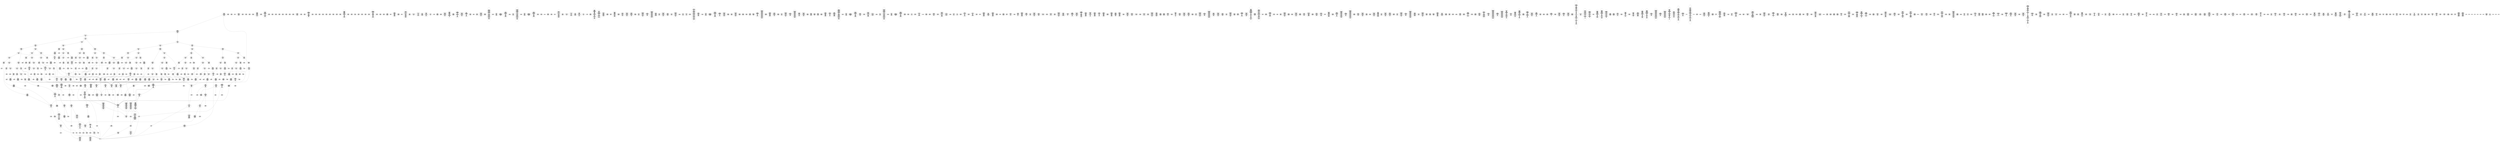 /* Generated by GvGen v.1.0 (https://www.github.com/stricaud/gvgen) */

digraph G {
compound=true;
   node1 [label="[anywhere]"];
   node2 [label="# 0x0
PUSHX Data
PUSHX Data
MSTORE
PUSHX LogicData
CALLDATASIZE
LT
PUSHX Data
JUMPI
"];
   node3 [label="# 0xd
PUSHX Data
CALLDATALOAD
PUSHX BitData
SHR
PUSHX LogicData
GT
PUSHX Data
JUMPI
"];
   node4 [label="# 0x1e
PUSHX LogicData
GT
PUSHX Data
JUMPI
"];
   node5 [label="# 0x29
PUSHX LogicData
GT
PUSHX Data
JUMPI
"];
   node6 [label="# 0x34
PUSHX LogicData
GT
PUSHX Data
JUMPI
"];
   node7 [label="# 0x3f
PUSHX LogicData
EQ
PUSHX Data
JUMPI
"];
   node8 [label="# 0x4a
PUSHX LogicData
EQ
PUSHX Data
JUMPI
"];
   node9 [label="# 0x55
PUSHX LogicData
EQ
PUSHX Data
JUMPI
"];
   node10 [label="# 0x60
PUSHX LogicData
EQ
PUSHX Data
JUMPI
"];
   node11 [label="# 0x6b
PUSHX Data
REVERT
"];
   node12 [label="# 0x6f
JUMPDEST
PUSHX LogicData
EQ
PUSHX Data
JUMPI
"];
   node13 [label="# 0x7b
PUSHX LogicData
EQ
PUSHX Data
JUMPI
"];
   node14 [label="# 0x86
PUSHX LogicData
EQ
PUSHX Data
JUMPI
"];
   node15 [label="# 0x91
PUSHX LogicData
EQ
PUSHX Data
JUMPI
"];
   node16 [label="# 0x9c
PUSHX Data
REVERT
"];
   node17 [label="# 0xa0
JUMPDEST
PUSHX LogicData
GT
PUSHX Data
JUMPI
"];
   node18 [label="# 0xac
PUSHX LogicData
EQ
PUSHX Data
JUMPI
"];
   node19 [label="# 0xb7
PUSHX LogicData
EQ
PUSHX Data
JUMPI
"];
   node20 [label="# 0xc2
PUSHX LogicData
EQ
PUSHX Data
JUMPI
"];
   node21 [label="# 0xcd
PUSHX LogicData
EQ
PUSHX Data
JUMPI
"];
   node22 [label="# 0xd8
PUSHX Data
REVERT
"];
   node23 [label="# 0xdc
JUMPDEST
PUSHX LogicData
EQ
PUSHX Data
JUMPI
"];
   node24 [label="# 0xe8
PUSHX LogicData
EQ
PUSHX Data
JUMPI
"];
   node25 [label="# 0xf3
PUSHX LogicData
EQ
PUSHX Data
JUMPI
"];
   node26 [label="# 0xfe
PUSHX LogicData
EQ
PUSHX Data
JUMPI
"];
   node27 [label="# 0x109
PUSHX Data
REVERT
"];
   node28 [label="# 0x10d
JUMPDEST
PUSHX LogicData
GT
PUSHX Data
JUMPI
"];
   node29 [label="# 0x119
PUSHX LogicData
GT
PUSHX Data
JUMPI
"];
   node30 [label="# 0x124
PUSHX LogicData
EQ
PUSHX Data
JUMPI
"];
   node31 [label="# 0x12f
PUSHX LogicData
EQ
PUSHX Data
JUMPI
"];
   node32 [label="# 0x13a
PUSHX LogicData
EQ
PUSHX Data
JUMPI
"];
   node33 [label="# 0x145
PUSHX LogicData
EQ
PUSHX Data
JUMPI
"];
   node34 [label="# 0x150
PUSHX Data
REVERT
"];
   node35 [label="# 0x154
JUMPDEST
PUSHX LogicData
EQ
PUSHX Data
JUMPI
"];
   node36 [label="# 0x160
PUSHX LogicData
EQ
PUSHX Data
JUMPI
"];
   node37 [label="# 0x16b
PUSHX LogicData
EQ
PUSHX Data
JUMPI
"];
   node38 [label="# 0x176
PUSHX LogicData
EQ
PUSHX Data
JUMPI
"];
   node39 [label="# 0x181
PUSHX Data
REVERT
"];
   node40 [label="# 0x185
JUMPDEST
PUSHX LogicData
GT
PUSHX Data
JUMPI
"];
   node41 [label="# 0x191
PUSHX LogicData
EQ
PUSHX Data
JUMPI
"];
   node42 [label="# 0x19c
PUSHX LogicData
EQ
PUSHX Data
JUMPI
"];
   node43 [label="# 0x1a7
PUSHX LogicData
EQ
PUSHX Data
JUMPI
"];
   node44 [label="# 0x1b2
PUSHX LogicData
EQ
PUSHX Data
JUMPI
"];
   node45 [label="# 0x1bd
PUSHX Data
REVERT
"];
   node46 [label="# 0x1c1
JUMPDEST
PUSHX LogicData
EQ
PUSHX Data
JUMPI
"];
   node47 [label="# 0x1cd
PUSHX LogicData
EQ
PUSHX Data
JUMPI
"];
   node48 [label="# 0x1d8
PUSHX LogicData
EQ
PUSHX Data
JUMPI
"];
   node49 [label="# 0x1e3
PUSHX Data
REVERT
"];
   node50 [label="# 0x1e7
JUMPDEST
PUSHX LogicData
GT
PUSHX Data
JUMPI
"];
   node51 [label="# 0x1f3
PUSHX LogicData
GT
PUSHX Data
JUMPI
"];
   node52 [label="# 0x1fe
PUSHX LogicData
GT
PUSHX Data
JUMPI
"];
   node53 [label="# 0x209
PUSHX LogicData
EQ
PUSHX Data
JUMPI
"];
   node54 [label="# 0x214
PUSHX LogicData
EQ
PUSHX Data
JUMPI
"];
   node55 [label="# 0x21f
PUSHX LogicData
EQ
PUSHX Data
JUMPI
"];
   node56 [label="# 0x22a
PUSHX LogicData
EQ
PUSHX Data
JUMPI
"];
   node57 [label="# 0x235
PUSHX Data
REVERT
"];
   node58 [label="# 0x239
JUMPDEST
PUSHX LogicData
EQ
PUSHX Data
JUMPI
"];
   node59 [label="# 0x245
PUSHX LogicData
EQ
PUSHX Data
JUMPI
"];
   node60 [label="# 0x250
PUSHX LogicData
EQ
PUSHX Data
JUMPI
"];
   node61 [label="# 0x25b
PUSHX LogicData
EQ
PUSHX Data
JUMPI
"];
   node62 [label="# 0x266
PUSHX Data
REVERT
"];
   node63 [label="# 0x26a
JUMPDEST
PUSHX LogicData
GT
PUSHX Data
JUMPI
"];
   node64 [label="# 0x276
PUSHX LogicData
EQ
PUSHX Data
JUMPI
"];
   node65 [label="# 0x281
PUSHX LogicData
EQ
PUSHX Data
JUMPI
"];
   node66 [label="# 0x28c
PUSHX LogicData
EQ
PUSHX Data
JUMPI
"];
   node67 [label="# 0x297
PUSHX LogicData
EQ
PUSHX Data
JUMPI
"];
   node68 [label="# 0x2a2
PUSHX Data
REVERT
"];
   node69 [label="# 0x2a6
JUMPDEST
PUSHX LogicData
EQ
PUSHX Data
JUMPI
"];
   node70 [label="# 0x2b2
PUSHX LogicData
EQ
PUSHX Data
JUMPI
"];
   node71 [label="# 0x2bd
PUSHX LogicData
EQ
PUSHX Data
JUMPI
"];
   node72 [label="# 0x2c8
PUSHX LogicData
EQ
PUSHX Data
JUMPI
"];
   node73 [label="# 0x2d3
PUSHX Data
REVERT
"];
   node74 [label="# 0x2d7
JUMPDEST
PUSHX LogicData
GT
PUSHX Data
JUMPI
"];
   node75 [label="# 0x2e3
PUSHX LogicData
GT
PUSHX Data
JUMPI
"];
   node76 [label="# 0x2ee
PUSHX LogicData
EQ
PUSHX Data
JUMPI
"];
   node77 [label="# 0x2f9
PUSHX LogicData
EQ
PUSHX Data
JUMPI
"];
   node78 [label="# 0x304
PUSHX LogicData
EQ
PUSHX Data
JUMPI
"];
   node79 [label="# 0x30f
PUSHX LogicData
EQ
PUSHX Data
JUMPI
"];
   node80 [label="# 0x31a
PUSHX Data
REVERT
"];
   node81 [label="# 0x31e
JUMPDEST
PUSHX LogicData
EQ
PUSHX Data
JUMPI
"];
   node82 [label="# 0x32a
PUSHX LogicData
EQ
PUSHX Data
JUMPI
"];
   node83 [label="# 0x335
PUSHX LogicData
EQ
PUSHX Data
JUMPI
"];
   node84 [label="# 0x340
PUSHX LogicData
EQ
PUSHX Data
JUMPI
"];
   node85 [label="# 0x34b
PUSHX Data
REVERT
"];
   node86 [label="# 0x34f
JUMPDEST
PUSHX LogicData
GT
PUSHX Data
JUMPI
"];
   node87 [label="# 0x35b
PUSHX LogicData
EQ
PUSHX Data
JUMPI
"];
   node88 [label="# 0x366
PUSHX LogicData
EQ
PUSHX Data
JUMPI
"];
   node89 [label="# 0x371
PUSHX LogicData
EQ
PUSHX Data
JUMPI
"];
   node90 [label="# 0x37c
PUSHX LogicData
EQ
PUSHX Data
JUMPI
"];
   node91 [label="# 0x387
PUSHX Data
REVERT
"];
   node92 [label="# 0x38b
JUMPDEST
PUSHX LogicData
EQ
PUSHX Data
JUMPI
"];
   node93 [label="# 0x397
PUSHX LogicData
EQ
PUSHX Data
JUMPI
"];
   node94 [label="# 0x3a2
PUSHX LogicData
EQ
PUSHX Data
JUMPI
"];
   node95 [label="# 0x3ad
JUMPDEST
PUSHX Data
REVERT
"];
   node96 [label="# 0x3b2
JUMPDEST
CALLVALUE
ISZERO
PUSHX Data
JUMPI
"];
   node97 [label="# 0x3ba
PUSHX Data
REVERT
"];
   node98 [label="# 0x3be
JUMPDEST
PUSHX Data
PUSHX Data
CALLDATASIZE
PUSHX Data
PUSHX Data
JUMP
"];
   node99 [label="# 0x3cd
JUMPDEST
PUSHX Data
JUMP
"];
   node100 [label="# 0x3d2
JUMPDEST
PUSHX MemData
MLOAD
ISZERO
ISZERO
MSTORE
PUSHX ArithData
ADD
"];
   node101 [label="# 0x3de
JUMPDEST
PUSHX MemData
MLOAD
SUB
RETURN
"];
   node102 [label="# 0x3e7
JUMPDEST
CALLVALUE
ISZERO
PUSHX Data
JUMPI
"];
   node103 [label="# 0x3ef
PUSHX Data
REVERT
"];
   node104 [label="# 0x3f3
JUMPDEST
PUSHX Data
PUSHX StorData
SLOAD
JUMP
"];
   node105 [label="# 0x3fd
JUMPDEST
PUSHX MemData
MLOAD
MSTORE
PUSHX ArithData
ADD
PUSHX Data
JUMP
"];
   node106 [label="# 0x40b
JUMPDEST
CALLVALUE
ISZERO
PUSHX Data
JUMPI
"];
   node107 [label="# 0x413
PUSHX Data
REVERT
"];
   node108 [label="# 0x417
JUMPDEST
PUSHX Data
PUSHX Data
CALLDATASIZE
PUSHX Data
PUSHX Data
JUMP
"];
   node109 [label="# 0x426
JUMPDEST
PUSHX Data
JUMP
"];
   node110 [label="# 0x42b
JUMPDEST
STOP
"];
   node111 [label="# 0x42d
JUMPDEST
CALLVALUE
ISZERO
PUSHX Data
JUMPI
"];
   node112 [label="# 0x435
PUSHX Data
REVERT
"];
   node113 [label="# 0x439
JUMPDEST
PUSHX Data
PUSHX Data
JUMP
"];
   node114 [label="# 0x442
JUMPDEST
PUSHX MemData
MLOAD
PUSHX Data
PUSHX Data
JUMP
"];
   node115 [label="# 0x44f
JUMPDEST
CALLVALUE
ISZERO
PUSHX Data
JUMPI
"];
   node116 [label="# 0x457
PUSHX Data
REVERT
"];
   node117 [label="# 0x45b
JUMPDEST
PUSHX Data
PUSHX Data
CALLDATASIZE
PUSHX Data
PUSHX Data
JUMP
"];
   node118 [label="# 0x46a
JUMPDEST
PUSHX Data
JUMP
"];
   node119 [label="# 0x46f
JUMPDEST
PUSHX MemData
MLOAD
PUSHX ArithData
PUSHX BitData
PUSHX BitData
SHL
SUB
AND
MSTORE
PUSHX ArithData
ADD
PUSHX Data
JUMP
"];
   node120 [label="# 0x487
JUMPDEST
CALLVALUE
ISZERO
PUSHX Data
JUMPI
"];
   node121 [label="# 0x48f
PUSHX Data
REVERT
"];
   node122 [label="# 0x493
JUMPDEST
PUSHX Data
PUSHX Data
CALLDATASIZE
PUSHX Data
PUSHX Data
JUMP
"];
   node123 [label="# 0x4a2
JUMPDEST
PUSHX Data
JUMP
"];
   node124 [label="# 0x4a7
JUMPDEST
CALLVALUE
ISZERO
PUSHX Data
JUMPI
"];
   node125 [label="# 0x4af
PUSHX Data
REVERT
"];
   node126 [label="# 0x4b3
JUMPDEST
PUSHX Data
PUSHX Data
CALLDATASIZE
PUSHX Data
PUSHX Data
JUMP
"];
   node127 [label="# 0x4c2
JUMPDEST
PUSHX Data
JUMP
"];
   node128 [label="# 0x4c7
JUMPDEST
CALLVALUE
ISZERO
PUSHX Data
JUMPI
"];
   node129 [label="# 0x4cf
PUSHX Data
REVERT
"];
   node130 [label="# 0x4d3
JUMPDEST
PUSHX Data
PUSHX Data
JUMP
"];
   node131 [label="# 0x4dc
JUMPDEST
CALLVALUE
ISZERO
PUSHX Data
JUMPI
"];
   node132 [label="# 0x4e4
PUSHX Data
REVERT
"];
   node133 [label="# 0x4e8
JUMPDEST
PUSHX StorData
SLOAD
PUSHX StorData
SLOAD
SUB
PUSHX Data
JUMP
"];
   node134 [label="# 0x4f5
JUMPDEST
CALLVALUE
ISZERO
PUSHX Data
JUMPI
"];
   node135 [label="# 0x4fd
PUSHX Data
REVERT
"];
   node136 [label="# 0x501
JUMPDEST
PUSHX Data
PUSHX Data
CALLDATASIZE
PUSHX Data
PUSHX Data
JUMP
"];
   node137 [label="# 0x510
JUMPDEST
PUSHX Data
JUMP
"];
   node138 [label="# 0x515
JUMPDEST
CALLVALUE
ISZERO
PUSHX Data
JUMPI
"];
   node139 [label="# 0x51d
PUSHX Data
REVERT
"];
   node140 [label="# 0x521
JUMPDEST
PUSHX Data
PUSHX Data
CALLDATASIZE
PUSHX Data
PUSHX Data
JUMP
"];
   node141 [label="# 0x530
JUMPDEST
PUSHX Data
MSTORE
PUSHX Data
PUSHX Data
MSTORE
PUSHX Data
SHA3
PUSHX ArithData
ADD
SLOAD
JUMP
"];
   node142 [label="# 0x545
JUMPDEST
CALLVALUE
ISZERO
PUSHX Data
JUMPI
"];
   node143 [label="# 0x54d
PUSHX Data
REVERT
"];
   node144 [label="# 0x551
JUMPDEST
PUSHX Data
PUSHX Data
CALLDATASIZE
PUSHX Data
PUSHX Data
JUMP
"];
   node145 [label="# 0x560
JUMPDEST
PUSHX Data
JUMP
"];
   node146 [label="# 0x565
JUMPDEST
PUSHX Data
MLOAD
PUSHX ArithData
PUSHX BitData
PUSHX BitData
SHL
SUB
AND
MSTORE
PUSHX ArithData
ADD
MSTORE
ADD
PUSHX Data
JUMP
"];
   node147 [label="# 0x584
JUMPDEST
CALLVALUE
ISZERO
PUSHX Data
JUMPI
"];
   node148 [label="# 0x58c
PUSHX Data
REVERT
"];
   node149 [label="# 0x590
JUMPDEST
PUSHX Data
PUSHX StorData
SLOAD
JUMP
"];
   node150 [label="# 0x59a
JUMPDEST
CALLVALUE
ISZERO
PUSHX Data
JUMPI
"];
   node151 [label="# 0x5a2
PUSHX Data
REVERT
"];
   node152 [label="# 0x5a6
JUMPDEST
PUSHX Data
PUSHX Data
CALLDATASIZE
PUSHX Data
PUSHX Data
JUMP
"];
   node153 [label="# 0x5b5
JUMPDEST
PUSHX Data
JUMP
"];
   node154 [label="# 0x5ba
JUMPDEST
PUSHX Data
PUSHX Data
CALLDATASIZE
PUSHX Data
PUSHX Data
JUMP
"];
   node155 [label="# 0x5c8
JUMPDEST
PUSHX Data
JUMP
"];
   node156 [label="# 0x5cd
JUMPDEST
CALLVALUE
ISZERO
PUSHX Data
JUMPI
"];
   node157 [label="# 0x5d5
PUSHX Data
REVERT
"];
   node158 [label="# 0x5d9
JUMPDEST
PUSHX Data
PUSHX Data
CALLDATASIZE
PUSHX Data
PUSHX Data
JUMP
"];
   node159 [label="# 0x5e8
JUMPDEST
PUSHX Data
JUMP
"];
   node160 [label="# 0x5ed
JUMPDEST
CALLVALUE
ISZERO
PUSHX Data
JUMPI
"];
   node161 [label="# 0x5f5
PUSHX Data
REVERT
"];
   node162 [label="# 0x5f9
JUMPDEST
PUSHX Data
PUSHX Data
CALLDATASIZE
PUSHX Data
PUSHX Data
JUMP
"];
   node163 [label="# 0x608
JUMPDEST
PUSHX Data
JUMP
"];
   node164 [label="# 0x60d
JUMPDEST
PUSHX Data
PUSHX Data
CALLDATASIZE
PUSHX Data
PUSHX Data
JUMP
"];
   node165 [label="# 0x61b
JUMPDEST
PUSHX Data
JUMP
"];
   node166 [label="# 0x620
JUMPDEST
CALLVALUE
ISZERO
PUSHX Data
JUMPI
"];
   node167 [label="# 0x628
PUSHX Data
REVERT
"];
   node168 [label="# 0x62c
JUMPDEST
PUSHX Data
PUSHX Data
CALLDATASIZE
PUSHX Data
PUSHX Data
JUMP
"];
   node169 [label="# 0x63b
JUMPDEST
PUSHX Data
JUMP
"];
   node170 [label="# 0x640
JUMPDEST
CALLVALUE
ISZERO
PUSHX Data
JUMPI
"];
   node171 [label="# 0x648
PUSHX Data
REVERT
"];
   node172 [label="# 0x64c
JUMPDEST
PUSHX Data
PUSHX Data
JUMP
"];
   node173 [label="# 0x655
JUMPDEST
CALLVALUE
ISZERO
PUSHX Data
JUMPI
"];
   node174 [label="# 0x65d
PUSHX Data
REVERT
"];
   node175 [label="# 0x661
JUMPDEST
PUSHX Data
PUSHX Data
CALLDATASIZE
PUSHX Data
PUSHX Data
JUMP
"];
   node176 [label="# 0x670
JUMPDEST
PUSHX Data
JUMP
"];
   node177 [label="# 0x675
JUMPDEST
CALLVALUE
ISZERO
PUSHX Data
JUMPI
"];
   node178 [label="# 0x67d
PUSHX Data
REVERT
"];
   node179 [label="# 0x681
JUMPDEST
PUSHX StorData
SLOAD
PUSHX Data
PUSHX BitData
AND
JUMP
"];
   node180 [label="# 0x68f
JUMPDEST
CALLVALUE
ISZERO
PUSHX Data
JUMPI
"];
   node181 [label="# 0x697
PUSHX Data
REVERT
"];
   node182 [label="# 0x69b
JUMPDEST
PUSHX Data
PUSHX Data
CALLDATASIZE
PUSHX Data
PUSHX Data
JUMP
"];
   node183 [label="# 0x6aa
JUMPDEST
PUSHX Data
JUMP
"];
   node184 [label="# 0x6af
JUMPDEST
PUSHX MemData
MLOAD
PUSHX Data
PUSHX Data
JUMP
"];
   node185 [label="# 0x6bc
JUMPDEST
CALLVALUE
ISZERO
PUSHX Data
JUMPI
"];
   node186 [label="# 0x6c4
PUSHX Data
REVERT
"];
   node187 [label="# 0x6c8
JUMPDEST
PUSHX Data
PUSHX Data
CALLDATASIZE
PUSHX Data
PUSHX Data
JUMP
"];
   node188 [label="# 0x6d7
JUMPDEST
PUSHX Data
JUMP
"];
   node189 [label="# 0x6dc
JUMPDEST
CALLVALUE
ISZERO
PUSHX Data
JUMPI
"];
   node190 [label="# 0x6e4
PUSHX Data
REVERT
"];
   node191 [label="# 0x6e8
JUMPDEST
PUSHX Data
PUSHX Data
CALLDATASIZE
PUSHX Data
PUSHX Data
JUMP
"];
   node192 [label="# 0x6f7
JUMPDEST
PUSHX Data
JUMP
"];
   node193 [label="# 0x6fc
JUMPDEST
CALLVALUE
ISZERO
PUSHX Data
JUMPI
"];
   node194 [label="# 0x704
PUSHX Data
REVERT
"];
   node195 [label="# 0x708
JUMPDEST
PUSHX Data
PUSHX Data
CALLDATASIZE
PUSHX Data
PUSHX Data
JUMP
"];
   node196 [label="# 0x717
JUMPDEST
PUSHX ArithData
PUSHX BitData
PUSHX BitData
SHL
SUB
AND
PUSHX Data
MSTORE
PUSHX Data
PUSHX Data
MSTORE
PUSHX Data
SHA3
SLOAD
JUMP
"];
   node197 [label="# 0x732
JUMPDEST
CALLVALUE
ISZERO
PUSHX Data
JUMPI
"];
   node198 [label="# 0x73a
PUSHX Data
REVERT
"];
   node199 [label="# 0x73e
JUMPDEST
PUSHX Data
PUSHX Data
JUMP
"];
   node200 [label="# 0x766
JUMPDEST
CALLVALUE
ISZERO
PUSHX Data
JUMPI
"];
   node201 [label="# 0x76e
PUSHX Data
REVERT
"];
   node202 [label="# 0x772
JUMPDEST
PUSHX Data
PUSHX Data
CALLDATASIZE
PUSHX Data
PUSHX Data
JUMP
"];
   node203 [label="# 0x781
JUMPDEST
PUSHX Data
JUMP
"];
   node204 [label="# 0x786
JUMPDEST
CALLVALUE
ISZERO
PUSHX Data
JUMPI
"];
   node205 [label="# 0x78e
PUSHX Data
REVERT
"];
   node206 [label="# 0x792
JUMPDEST
PUSHX Data
PUSHX Data
JUMP
"];
   node207 [label="# 0x79b
JUMPDEST
CALLVALUE
ISZERO
PUSHX Data
JUMPI
"];
   node208 [label="# 0x7a3
PUSHX Data
REVERT
"];
   node209 [label="# 0x7a7
JUMPDEST
PUSHX Data
PUSHX Data
CALLDATASIZE
PUSHX Data
PUSHX Data
JUMP
"];
   node210 [label="# 0x7b6
JUMPDEST
PUSHX Data
JUMP
"];
   node211 [label="# 0x7bb
JUMPDEST
CALLVALUE
ISZERO
PUSHX Data
JUMPI
"];
   node212 [label="# 0x7c3
PUSHX Data
REVERT
"];
   node213 [label="# 0x7c7
JUMPDEST
PUSHX StorData
SLOAD
PUSHX Data
PUSHX BitData
AND
JUMP
"];
   node214 [label="# 0x7d5
JUMPDEST
CALLVALUE
ISZERO
PUSHX Data
JUMPI
"];
   node215 [label="# 0x7dd
PUSHX Data
REVERT
"];
   node216 [label="# 0x7e1
JUMPDEST
PUSHX Data
PUSHX Data
CALLDATASIZE
PUSHX Data
PUSHX Data
JUMP
"];
   node217 [label="# 0x7f0
JUMPDEST
PUSHX Data
JUMP
"];
   node218 [label="# 0x7f5
JUMPDEST
CALLVALUE
ISZERO
PUSHX Data
JUMPI
"];
   node219 [label="# 0x7fd
PUSHX Data
REVERT
"];
   node220 [label="# 0x801
JUMPDEST
PUSHX Data
PUSHX Data
CALLDATASIZE
PUSHX Data
PUSHX Data
JUMP
"];
   node221 [label="# 0x810
JUMPDEST
PUSHX Data
JUMP
"];
   node222 [label="# 0x815
JUMPDEST
CALLVALUE
ISZERO
PUSHX Data
JUMPI
"];
   node223 [label="# 0x81d
PUSHX Data
REVERT
"];
   node224 [label="# 0x821
JUMPDEST
PUSHX Data
PUSHX Data
JUMP
"];
   node225 [label="# 0x82a
JUMPDEST
CALLVALUE
ISZERO
PUSHX Data
JUMPI
"];
   node226 [label="# 0x832
PUSHX Data
REVERT
"];
   node227 [label="# 0x836
JUMPDEST
PUSHX Data
PUSHX Data
CALLDATASIZE
PUSHX Data
PUSHX Data
JUMP
"];
   node228 [label="# 0x845
JUMPDEST
PUSHX Data
JUMP
"];
   node229 [label="# 0x84a
JUMPDEST
CALLVALUE
ISZERO
PUSHX Data
JUMPI
"];
   node230 [label="# 0x852
PUSHX Data
REVERT
"];
   node231 [label="# 0x856
JUMPDEST
PUSHX Data
PUSHX Data
CALLDATASIZE
PUSHX Data
PUSHX Data
JUMP
"];
   node232 [label="# 0x865
JUMPDEST
PUSHX Data
JUMP
"];
   node233 [label="# 0x86a
JUMPDEST
CALLVALUE
ISZERO
PUSHX Data
JUMPI
"];
   node234 [label="# 0x872
PUSHX Data
REVERT
"];
   node235 [label="# 0x876
JUMPDEST
PUSHX Data
PUSHX Data
CALLDATASIZE
PUSHX Data
PUSHX Data
JUMP
"];
   node236 [label="# 0x885
JUMPDEST
PUSHX Data
JUMP
"];
   node237 [label="# 0x88a
JUMPDEST
CALLVALUE
ISZERO
PUSHX Data
JUMPI
"];
   node238 [label="# 0x892
PUSHX Data
REVERT
"];
   node239 [label="# 0x896
JUMPDEST
PUSHX Data
PUSHX Data
CALLDATASIZE
PUSHX Data
PUSHX Data
JUMP
"];
   node240 [label="# 0x8a5
JUMPDEST
PUSHX Data
JUMP
"];
   node241 [label="# 0x8aa
JUMPDEST
CALLVALUE
ISZERO
PUSHX Data
JUMPI
"];
   node242 [label="# 0x8b2
PUSHX Data
REVERT
"];
   node243 [label="# 0x8b6
JUMPDEST
PUSHX StorData
SLOAD
PUSHX ArithData
PUSHX BitData
PUSHX BitData
SHL
SUB
AND
PUSHX Data
JUMP
"];
   node244 [label="# 0x8c8
JUMPDEST
CALLVALUE
ISZERO
PUSHX Data
JUMPI
"];
   node245 [label="# 0x8d0
PUSHX Data
REVERT
"];
   node246 [label="# 0x8d4
JUMPDEST
PUSHX Data
PUSHX Data
CALLDATASIZE
PUSHX Data
PUSHX Data
JUMP
"];
   node247 [label="# 0x8e3
JUMPDEST
PUSHX Data
JUMP
"];
   node248 [label="# 0x8e8
JUMPDEST
CALLVALUE
ISZERO
PUSHX Data
JUMPI
"];
   node249 [label="# 0x8f0
PUSHX Data
REVERT
"];
   node250 [label="# 0x8f4
JUMPDEST
PUSHX Data
PUSHX Data
CALLDATASIZE
PUSHX Data
PUSHX Data
JUMP
"];
   node251 [label="# 0x903
JUMPDEST
PUSHX Data
MSTORE
PUSHX Data
PUSHX Data
MSTORE
PUSHX Data
SHA3
PUSHX ArithData
PUSHX BitData
PUSHX BitData
SHL
SUB
AND
MSTORE
MSTORE
SHA3
SLOAD
PUSHX BitData
AND
JUMP
"];
   node252 [label="# 0x92e
JUMPDEST
CALLVALUE
ISZERO
PUSHX Data
JUMPI
"];
   node253 [label="# 0x936
PUSHX Data
REVERT
"];
   node254 [label="# 0x93a
JUMPDEST
PUSHX Data
PUSHX Data
JUMP
"];
   node255 [label="# 0x962
JUMPDEST
CALLVALUE
ISZERO
PUSHX Data
JUMPI
"];
   node256 [label="# 0x96a
PUSHX Data
REVERT
"];
   node257 [label="# 0x96e
JUMPDEST
PUSHX Data
PUSHX MemData
MLOAD
PUSHX Data
PUSHX Data
CODECOPY
MLOAD
MSTORE
JUMP
"];
   node258 [label="# 0x984
JUMPDEST
CALLVALUE
ISZERO
PUSHX Data
JUMPI
"];
   node259 [label="# 0x98c
PUSHX Data
REVERT
"];
   node260 [label="# 0x990
JUMPDEST
PUSHX Data
PUSHX Data
JUMP
"];
   node261 [label="# 0x999
JUMPDEST
CALLVALUE
ISZERO
PUSHX Data
JUMPI
"];
   node262 [label="# 0x9a1
PUSHX Data
REVERT
"];
   node263 [label="# 0x9a5
JUMPDEST
PUSHX Data
PUSHX Data
CALLDATASIZE
PUSHX Data
PUSHX Data
JUMP
"];
   node264 [label="# 0x9b4
JUMPDEST
PUSHX Data
JUMP
"];
   node265 [label="# 0x9b9
JUMPDEST
CALLVALUE
ISZERO
PUSHX Data
JUMPI
"];
   node266 [label="# 0x9c1
PUSHX Data
REVERT
"];
   node267 [label="# 0x9c5
JUMPDEST
PUSHX Data
PUSHX StorData
SLOAD
JUMP
"];
   node268 [label="# 0x9cf
JUMPDEST
PUSHX Data
PUSHX Data
CALLDATASIZE
PUSHX Data
PUSHX Data
JUMP
"];
   node269 [label="# 0x9dd
JUMPDEST
PUSHX Data
JUMP
"];
   node270 [label="# 0x9e2
JUMPDEST
CALLVALUE
ISZERO
PUSHX Data
JUMPI
"];
   node271 [label="# 0x9ea
PUSHX Data
REVERT
"];
   node272 [label="# 0x9ee
JUMPDEST
PUSHX Data
PUSHX Data
JUMP
"];
   node273 [label="# 0x9f7
JUMPDEST
CALLVALUE
ISZERO
PUSHX Data
JUMPI
"];
   node274 [label="# 0x9ff
PUSHX Data
REVERT
"];
   node275 [label="# 0xa03
JUMPDEST
PUSHX Data
PUSHX Data
CALLDATASIZE
PUSHX Data
PUSHX Data
JUMP
"];
   node276 [label="# 0xa12
JUMPDEST
PUSHX Data
JUMP
"];
   node277 [label="# 0xa17
JUMPDEST
CALLVALUE
ISZERO
PUSHX Data
JUMPI
"];
   node278 [label="# 0xa1f
PUSHX Data
REVERT
"];
   node279 [label="# 0xa23
JUMPDEST
PUSHX Data
PUSHX Data
JUMP
"];
   node280 [label="# 0xa2d
JUMPDEST
CALLVALUE
ISZERO
PUSHX Data
JUMPI
"];
   node281 [label="# 0xa35
PUSHX Data
REVERT
"];
   node282 [label="# 0xa39
JUMPDEST
PUSHX Data
PUSHX Data
JUMP
"];
   node283 [label="# 0xa42
JUMPDEST
CALLVALUE
ISZERO
PUSHX Data
JUMPI
"];
   node284 [label="# 0xa4a
PUSHX Data
REVERT
"];
   node285 [label="# 0xa4e
JUMPDEST
PUSHX Data
PUSHX Data
CALLDATASIZE
PUSHX Data
PUSHX Data
JUMP
"];
   node286 [label="# 0xa5d
JUMPDEST
PUSHX Data
JUMP
"];
   node287 [label="# 0xa62
JUMPDEST
CALLVALUE
ISZERO
PUSHX Data
JUMPI
"];
   node288 [label="# 0xa6a
PUSHX Data
REVERT
"];
   node289 [label="# 0xa6e
JUMPDEST
PUSHX Data
PUSHX Data
CALLDATASIZE
PUSHX Data
PUSHX Data
JUMP
"];
   node290 [label="# 0xa7d
JUMPDEST
PUSHX Data
JUMP
"];
   node291 [label="# 0xa82
JUMPDEST
CALLVALUE
ISZERO
PUSHX Data
JUMPI
"];
   node292 [label="# 0xa8a
PUSHX Data
REVERT
"];
   node293 [label="# 0xa8e
JUMPDEST
PUSHX Data
PUSHX Data
CALLDATASIZE
PUSHX Data
PUSHX Data
JUMP
"];
   node294 [label="# 0xa9d
JUMPDEST
PUSHX Data
JUMP
"];
   node295 [label="# 0xaa2
JUMPDEST
CALLVALUE
ISZERO
PUSHX Data
JUMPI
"];
   node296 [label="# 0xaaa
PUSHX Data
REVERT
"];
   node297 [label="# 0xaae
JUMPDEST
PUSHX StorData
SLOAD
PUSHX Data
PUSHX Data
DIV
PUSHX BitData
AND
JUMP
"];
   node298 [label="# 0xac1
JUMPDEST
CALLVALUE
ISZERO
PUSHX Data
JUMPI
"];
   node299 [label="# 0xac9
PUSHX Data
REVERT
"];
   node300 [label="# 0xacd
JUMPDEST
PUSHX Data
PUSHX Data
CALLDATASIZE
PUSHX Data
PUSHX Data
JUMP
"];
   node301 [label="# 0xadc
JUMPDEST
PUSHX Data
JUMP
"];
   node302 [label="# 0xae1
JUMPDEST
CALLVALUE
ISZERO
PUSHX Data
JUMPI
"];
   node303 [label="# 0xae9
PUSHX Data
REVERT
"];
   node304 [label="# 0xaed
JUMPDEST
PUSHX Data
PUSHX StorData
SLOAD
JUMP
"];
   node305 [label="# 0xaf7
JUMPDEST
CALLVALUE
ISZERO
PUSHX Data
JUMPI
"];
   node306 [label="# 0xaff
PUSHX Data
REVERT
"];
   node307 [label="# 0xb03
JUMPDEST
PUSHX Data
PUSHX Data
CALLDATASIZE
PUSHX Data
PUSHX Data
JUMP
"];
   node308 [label="# 0xb12
JUMPDEST
PUSHX ArithData
PUSHX BitData
PUSHX BitData
SHL
SUB
AND
PUSHX Data
MSTORE
PUSHX Data
PUSHX Data
MSTORE
PUSHX Data
SHA3
AND
MSTORE
MSTORE
SHA3
SLOAD
PUSHX BitData
AND
JUMP
"];
   node309 [label="# 0xb40
JUMPDEST
CALLVALUE
ISZERO
PUSHX Data
JUMPI
"];
   node310 [label="# 0xb48
PUSHX Data
REVERT
"];
   node311 [label="# 0xb4c
JUMPDEST
PUSHX Data
PUSHX Data
CALLDATASIZE
PUSHX Data
PUSHX Data
JUMP
"];
   node312 [label="# 0xb5b
JUMPDEST
PUSHX Data
JUMP
"];
   node313 [label="# 0xb60
JUMPDEST
PUSHX Data
PUSHX Data
CALLDATASIZE
PUSHX Data
PUSHX Data
JUMP
"];
   node314 [label="# 0xb6e
JUMPDEST
PUSHX Data
JUMP
"];
   node315 [label="# 0xb73
JUMPDEST
CALLVALUE
ISZERO
PUSHX Data
JUMPI
"];
   node316 [label="# 0xb7b
PUSHX Data
REVERT
"];
   node317 [label="# 0xb7f
JUMPDEST
PUSHX Data
PUSHX Data
CALLDATASIZE
PUSHX Data
PUSHX Data
JUMP
"];
   node318 [label="# 0xb8e
JUMPDEST
PUSHX Data
JUMP
"];
   node319 [label="# 0xb93
JUMPDEST
PUSHX Data
PUSHX Data
PUSHX Data
JUMP
"];
   node320 [label="# 0xb9e
JUMPDEST
JUMP
"];
   node321 [label="# 0xba4
JUMPDEST
PUSHX MemData
MLOAD
PUSHX Data
PUSHX Data
CODECOPY
MLOAD
MSTORE
PUSHX Data
CALLER
PUSHX Data
JUMP
"];
   node322 [label="# 0xbbd
JUMPDEST
PUSHX Data
PUSHX Data
JUMP
"];
   node323 [label="# 0xbc7
JUMPDEST
JUMP
"];
   node324 [label="# 0xbcc
JUMPDEST
PUSHX Data
PUSHX StorData
SLOAD
PUSHX Data
PUSHX Data
JUMP
"];
   node325 [label="# 0xbdb
JUMPDEST
PUSHX ArithData
ADD
PUSHX ArithData
DIV
MUL
PUSHX ArithData
ADD
PUSHX MemData
MLOAD
ADD
PUSHX Data
MSTORE
MSTORE
PUSHX ArithData
ADD
SLOAD
PUSHX Data
PUSHX Data
JUMP
"];
   node326 [label="# 0xc07
JUMPDEST
ISZERO
PUSHX Data
JUMPI
"];
   node327 [label="# 0xc0e
PUSHX LogicData
LT
PUSHX Data
JUMPI
"];
   node328 [label="# 0xc16
PUSHX ArithData
SLOAD
DIV
MUL
MSTORE
PUSHX ArithData
ADD
PUSHX Data
JUMP
"];
   node329 [label="# 0xc29
JUMPDEST
ADD
PUSHX Data
MSTORE
PUSHX Data
PUSHX Data
SHA3
"];
   node330 [label="# 0xc37
JUMPDEST
SLOAD
MSTORE
PUSHX ArithData
ADD
PUSHX ArithData
ADD
GT
PUSHX Data
JUMPI
"];
   node331 [label="# 0xc4b
SUB
PUSHX BitData
AND
ADD
"];
   node332 [label="# 0xc54
JUMPDEST
JUMP
"];
   node333 [label="# 0xc5e
JUMPDEST
PUSHX Data
PUSHX Data
PUSHX Data
JUMP
"];
   node334 [label="# 0xc69
JUMPDEST
PUSHX Data
JUMPI
"];
   node335 [label="# 0xc6e
PUSHX MemData
MLOAD
PUSHX Data
MSTORE
PUSHX ArithData
ADD
PUSHX MemData
MLOAD
SUB
REVERT
"];
   node336 [label="# 0xc9f
JUMPDEST
PUSHX Data
MSTORE
PUSHX Data
PUSHX Data
MSTORE
PUSHX Data
SHA3
SLOAD
PUSHX ArithData
PUSHX BitData
PUSHX BitData
SHL
SUB
AND
JUMP
"];
   node337 [label="# 0xcbb
JUMPDEST
PUSHX Data
PUSHX Data
PUSHX Data
JUMP
"];
   node338 [label="# 0xcc6
JUMPDEST
PUSHX ArithData
PUSHX BitData
PUSHX BitData
SHL
SUB
AND
PUSHX ArithData
PUSHX BitData
PUSHX BitData
SHL
SUB
AND
EQ
ISZERO
PUSHX Data
JUMPI
"];
   node339 [label="# 0xce3
PUSHX MemData
MLOAD
PUSHX Data
MSTORE
PUSHX ArithData
ADD
PUSHX MemData
MLOAD
SUB
REVERT
"];
   node340 [label="# 0xd14
JUMPDEST
CALLER
PUSHX ArithData
PUSHX BitData
PUSHX BitData
SHL
SUB
AND
EQ
ISZERO
PUSHX Data
JUMPI
"];
   node341 [label="# 0xd28
PUSHX Data
CALLER
PUSHX Data
JUMP
"];
   node342 [label="# 0xd32
JUMPDEST
ISZERO
"];
   node343 [label="# 0xd34
JUMPDEST
ISZERO
PUSHX Data
JUMPI
"];
   node344 [label="# 0xd3a
PUSHX MemData
MLOAD
PUSHX Data
MSTORE
PUSHX ArithData
ADD
PUSHX MemData
MLOAD
SUB
REVERT
"];
   node345 [label="# 0xd6b
JUMPDEST
PUSHX Data
PUSHX Data
JUMP
"];
   node346 [label="# 0xd76
JUMPDEST
PUSHX MemData
MLOAD
PUSHX BitData
PUSHX BitData
SHL
MSTORE
PUSHX ArithData
PUSHX BitData
PUSHX BitData
SHL
SUB
AND
PUSHX ArithData
ADD
MSTORE
PUSHX Data
PUSHX BitData
AND
PUSHX Data
PUSHX ArithData
ADD
PUSHX Data
PUSHX MemData
MLOAD
SUB
EXTCODESIZE
ISZERO
ISZERO
PUSHX Data
JUMPI
"];
   node347 [label="# 0xdd8
PUSHX Data
REVERT
"];
   node348 [label="# 0xddc
JUMPDEST
GAS
STATICCALL
ISZERO
ISZERO
PUSHX Data
JUMPI
"];
   node349 [label="# 0xde7
RETURNDATASIZE
PUSHX Data
RETURNDATACOPY
RETURNDATASIZE
PUSHX Data
REVERT
"];
   node350 [label="# 0xdf0
JUMPDEST
PUSHX MemData
MLOAD
RETURNDATASIZE
PUSHX BitData
NOT
PUSHX ArithData
ADD
AND
ADD
PUSHX Data
MSTORE
ADD
PUSHX Data
PUSHX Data
JUMP
"];
   node351 [label="# 0xe14
JUMPDEST
PUSHX Data
"];
   node352 [label="# 0xe1a
JUMPDEST
LT
ISZERO
PUSHX Data
JUMPI
"];
   node353 [label="# 0xe23
PUSHX MemData
MLOAD
PUSHX BitData
PUSHX BitData
SHL
MSTORE
PUSHX ArithData
PUSHX BitData
PUSHX BitData
SHL
SUB
AND
PUSHX ArithData
ADD
MSTORE
PUSHX ArithData
ADD
MSTORE
PUSHX Data
PUSHX BitData
AND
PUSHX Data
PUSHX ArithData
ADD
PUSHX Data
PUSHX MemData
MLOAD
SUB
EXTCODESIZE
ISZERO
ISZERO
PUSHX Data
JUMPI
"];
   node354 [label="# 0xe8c
PUSHX Data
REVERT
"];
   node355 [label="# 0xe90
JUMPDEST
GAS
STATICCALL
ISZERO
ISZERO
PUSHX Data
JUMPI
"];
   node356 [label="# 0xe9b
RETURNDATASIZE
PUSHX Data
RETURNDATACOPY
RETURNDATASIZE
PUSHX Data
REVERT
"];
   node357 [label="# 0xea4
JUMPDEST
PUSHX MemData
MLOAD
RETURNDATASIZE
PUSHX BitData
NOT
PUSHX ArithData
ADD
AND
ADD
PUSHX Data
MSTORE
ADD
PUSHX Data
PUSHX Data
JUMP
"];
   node358 [label="# 0xec8
JUMPDEST
PUSHX Data
JUMPI
"];
   node359 [label="# 0xecd
PUSHX Data
PUSHX Data
JUMP
"];
   node360 [label="# 0xed6
JUMPDEST
"];
   node361 [label="# 0xeda
JUMPDEST
PUSHX Data
PUSHX Data
JUMP
"];
   node362 [label="# 0xee4
JUMPDEST
PUSHX Data
JUMP
"];
   node363 [label="# 0xeec
JUMPDEST
JUMP
"];
   node364 [label="# 0xef4
JUMPDEST
PUSHX StorData
SLOAD
PUSHX Data
PUSHX Data
JUMP
"];
   node365 [label="# 0xf01
JUMPDEST
PUSHX ArithData
ADD
PUSHX ArithData
DIV
MUL
PUSHX ArithData
ADD
PUSHX MemData
MLOAD
ADD
PUSHX Data
MSTORE
MSTORE
PUSHX ArithData
ADD
SLOAD
PUSHX Data
PUSHX Data
JUMP
"];
   node366 [label="# 0xf2d
JUMPDEST
ISZERO
PUSHX Data
JUMPI
"];
   node367 [label="# 0xf34
PUSHX LogicData
LT
PUSHX Data
JUMPI
"];
   node368 [label="# 0xf3c
PUSHX ArithData
SLOAD
DIV
MUL
MSTORE
PUSHX ArithData
ADD
PUSHX Data
JUMP
"];
   node369 [label="# 0xf4f
JUMPDEST
ADD
PUSHX Data
MSTORE
PUSHX Data
PUSHX Data
SHA3
"];
   node370 [label="# 0xf5d
JUMPDEST
SLOAD
MSTORE
PUSHX ArithData
ADD
PUSHX ArithData
ADD
GT
PUSHX Data
JUMPI
"];
   node371 [label="# 0xf71
SUB
PUSHX BitData
AND
ADD
"];
   node372 [label="# 0xf7a
JUMPDEST
JUMP
"];
   node373 [label="# 0xf82
JUMPDEST
PUSHX Data
PUSHX Data
JUMP
"];
   node374 [label="# 0xf8d
JUMPDEST
PUSHX Data
MSTORE
PUSHX Data
PUSHX ArithData
MSTORE
PUSHX Data
SHA3
MLOAD
ADD
MSTORE
SLOAD
PUSHX ArithData
PUSHX BitData
PUSHX BitData
SHL
SUB
AND
MSTORE
PUSHX BitData
PUSHX BitData
SHL
DIV
PUSHX BitData
AND
ADD
MSTORE
PUSHX Data
JUMPI
"];
   node375 [label="# 0xfd8
PUSHX Data
MLOAD
ADD
MSTORE
PUSHX StorData
SLOAD
PUSHX ArithData
PUSHX BitData
PUSHX BitData
SHL
SUB
AND
MSTORE
PUSHX BitData
PUSHX BitData
SHL
DIV
PUSHX BitData
AND
PUSHX ArithData
ADD
MSTORE
"];
   node376 [label="# 0x100c
JUMPDEST
PUSHX ArithData
ADD
MLOAD
PUSHX Data
PUSHX Data
PUSHX Data
PUSHX BitData
AND
PUSHX Data
JUMP
"];
   node377 [label="# 0x1030
JUMPDEST
PUSHX Data
PUSHX Data
JUMP
"];
   node378 [label="# 0x103a
JUMPDEST
MLOAD
JUMP
"];
   node379 [label="# 0x1048
JUMPDEST
PUSHX Data
MSTORE
PUSHX Data
PUSHX Data
MSTORE
PUSHX Data
SHA3
PUSHX ArithData
ADD
SLOAD
PUSHX Data
CALLER
PUSHX Data
JUMP
"];
   node380 [label="# 0x1064
JUMPDEST
PUSHX Data
PUSHX Data
JUMP
"];
   node381 [label="# 0x106e
JUMPDEST
PUSHX StorData
SLOAD
PUSHX Data
DIV
PUSHX BitData
AND
PUSHX Data
JUMPI
"];
   node382 [label="# 0x107e
PUSHX MemData
MLOAD
PUSHX Data
MSTORE
PUSHX ArithData
ADD
PUSHX MemData
MLOAD
SUB
REVERT
"];
   node383 [label="# 0x10af
JUMPDEST
PUSHX StorData
SLOAD
PUSHX Data
PUSHX StorData
SLOAD
PUSHX StorData
SLOAD
SUB
JUMP
"];
   node384 [label="# 0x10c1
JUMPDEST
PUSHX Data
PUSHX Data
JUMP
"];
   node385 [label="# 0x10cb
JUMPDEST
GT
ISZERO
PUSHX Data
JUMPI
"];
   node386 [label="# 0x10d2
PUSHX MemData
MLOAD
PUSHX BitData
PUSHX BitData
SHL
MSTORE
PUSHX ArithData
ADD
PUSHX MemData
MLOAD
SUB
REVERT
"];
   node387 [label="# 0x10ea
JUMPDEST
PUSHX LogicData
PUSHX StorData
SLOAD
EQ
ISZERO
PUSHX Data
JUMPI
"];
   node388 [label="# 0x10f6
PUSHX MemData
MLOAD
PUSHX BitData
PUSHX BitData
SHL
MSTORE
PUSHX Data
PUSHX ArithData
ADD
MSTORE
PUSHX Data
PUSHX ArithData
ADD
MSTORE
PUSHX Data
PUSHX ArithData
ADD
MSTORE
PUSHX ArithData
ADD
"];
   node389 [label="# 0x1139
JUMPDEST
PUSHX MemData
MLOAD
SUB
REVERT
"];
   node390 [label="# 0x1142
JUMPDEST
PUSHX Data
PUSHX Data
SSTORE
MLOAD
PUSHX Data
PUSHX Data
PUSHX Data
JUMP
"];
   node391 [label="# 0x115a
JUMPDEST
GT
ISZERO
PUSHX Data
JUMPI
"];
   node392 [label="# 0x1165
PUSHX MemData
MLOAD
PUSHX Data
MSTORE
PUSHX ArithData
ADD
PUSHX MemData
MLOAD
SUB
REVERT
"];
   node393 [label="# 0x1196
JUMPDEST
CALLVALUE
PUSHX StorData
SLOAD
PUSHX Data
PUSHX Data
JUMP
"];
   node394 [label="# 0x11a5
JUMPDEST
EQ
PUSHX Data
JUMPI
"];
   node395 [label="# 0x11ab
PUSHX MemData
MLOAD
PUSHX BitData
PUSHX BitData
SHL
MSTORE
PUSHX ArithData
ADD
PUSHX MemData
MLOAD
SUB
REVERT
"];
   node396 [label="# 0x11c3
JUMPDEST
PUSHX Data
"];
   node397 [label="# 0x11c6
JUMPDEST
LT
ISZERO
PUSHX Data
JUMPI
"];
   node398 [label="# 0x11cf
PUSHX Data
MLOAD
LT
PUSHX Data
JUMPI
"];
   node399 [label="# 0x11db
PUSHX Data
PUSHX Data
JUMP
"];
   node400 [label="# 0x11e2
JUMPDEST
PUSHX ArithData
MUL
PUSHX ArithData
ADD
ADD
MLOAD
CALLER
PUSHX ArithData
PUSHX BitData
PUSHX BitData
SHL
SUB
AND
PUSHX BitData
PUSHX ArithData
PUSHX BitData
PUSHX BitData
SHL
SUB
AND
PUSHX BitData
PUSHX MemData
MLOAD
PUSHX BitData
AND
PUSHX BitData
SHL
MSTORE
PUSHX ArithData
ADD
PUSHX Data
MSTORE
PUSHX ArithData
ADD
JUMP
"];
   node401 [label="# 0x1244
JUMPDEST
PUSHX Data
PUSHX MemData
MLOAD
SUB
EXTCODESIZE
ISZERO
ISZERO
PUSHX Data
JUMPI
"];
   node402 [label="# 0x1258
PUSHX Data
REVERT
"];
   node403 [label="# 0x125c
JUMPDEST
GAS
STATICCALL
ISZERO
ISZERO
PUSHX Data
JUMPI
"];
   node404 [label="# 0x1267
RETURNDATASIZE
PUSHX Data
RETURNDATACOPY
RETURNDATASIZE
PUSHX Data
REVERT
"];
   node405 [label="# 0x1270
JUMPDEST
PUSHX MemData
MLOAD
RETURNDATASIZE
PUSHX BitData
NOT
PUSHX ArithData
ADD
AND
ADD
PUSHX Data
MSTORE
ADD
PUSHX Data
PUSHX Data
JUMP
"];
   node406 [label="# 0x1294
JUMPDEST
PUSHX ArithData
PUSHX BitData
PUSHX BitData
SHL
SUB
AND
EQ
PUSHX Data
JUMPI
"];
   node407 [label="# 0x12a3
PUSHX MemData
MLOAD
PUSHX Data
MSTORE
PUSHX ArithData
ADD
MSTORE
PUSHX ArithData
ADD
PUSHX Data
JUMP
"];
   node408 [label="# 0x12d7
JUMPDEST
PUSHX Data
PUSHX Data
JUMP
"];
   node409 [label="# 0x12e0
JUMPDEST
ISZERO
PUSHX Data
JUMPI
"];
   node410 [label="# 0x12e6
PUSHX MemData
MLOAD
PUSHX Data
MSTORE
PUSHX ArithData
ADD
MSTORE
PUSHX ArithData
ADD
PUSHX Data
JUMP
"];
   node411 [label="# 0x131a
JUMPDEST
PUSHX Data
PUSHX Data
JUMP
"];
   node412 [label="# 0x1323
JUMPDEST
PUSHX Data
PUSHX Data
JUMP
"];
   node413 [label="# 0x132e
JUMPDEST
PUSHX Data
JUMP
"];
   node414 [label="# 0x1336
JUMPDEST
PUSHX Data
CALLER
PUSHX Data
JUMP
"];
   node415 [label="# 0x1341
JUMPDEST
PUSHX Data
PUSHX Data
SSTORE
JUMP
"];
   node416 [label="# 0x134d
JUMPDEST
PUSHX ArithData
PUSHX BitData
PUSHX BitData
SHL
SUB
AND
CALLER
EQ
PUSHX Data
JUMPI
"];
   node417 [label="# 0x135e
PUSHX MemData
MLOAD
PUSHX BitData
PUSHX BitData
SHL
MSTORE
PUSHX Data
PUSHX ArithData
ADD
MSTORE
PUSHX Data
PUSHX ArithData
ADD
MSTORE
PUSHX Data
PUSHX ArithData
ADD
MSTORE
PUSHX Data
PUSHX ArithData
ADD
MSTORE
PUSHX ArithData
ADD
PUSHX Data
JUMP
"];
   node418 [label="# 0x13cb
JUMPDEST
PUSHX Data
PUSHX Data
JUMP
"];
   node419 [label="# 0x13d5
JUMPDEST
JUMP
"];
   node420 [label="# 0x13d9
JUMPDEST
PUSHX MemData
MLOAD
PUSHX Data
PUSHX Data
CODECOPY
MLOAD
MSTORE
PUSHX Data
CALLER
PUSHX Data
JUMP
"];
   node421 [label="# 0x13f2
JUMPDEST
PUSHX StorData
SLOAD
PUSHX Data
PUSHX StorData
SLOAD
PUSHX StorData
SLOAD
SUB
JUMP
"];
   node422 [label="# 0x1404
JUMPDEST
PUSHX Data
PUSHX Data
JUMP
"];
   node423 [label="# 0x140e
JUMPDEST
GT
ISZERO
PUSHX Data
JUMPI
"];
   node424 [label="# 0x1415
PUSHX MemData
MLOAD
PUSHX BitData
PUSHX BitData
SHL
MSTORE
PUSHX ArithData
ADD
PUSHX MemData
MLOAD
SUB
REVERT
"];
   node425 [label="# 0x142d
JUMPDEST
PUSHX LogicData
PUSHX StorData
SLOAD
EQ
ISZERO
PUSHX Data
JUMPI
"];
   node426 [label="# 0x1439
PUSHX MemData
MLOAD
PUSHX BitData
PUSHX BitData
SHL
MSTORE
PUSHX Data
PUSHX ArithData
ADD
MSTORE
PUSHX Data
PUSHX ArithData
ADD
MSTORE
PUSHX Data
PUSHX ArithData
ADD
MSTORE
PUSHX ArithData
ADD
PUSHX Data
JUMP
"];
   node427 [label="# 0x1480
JUMPDEST
PUSHX Data
PUSHX Data
SSTORE
PUSHX StorData
SLOAD
LT
ISZERO
PUSHX Data
JUMPI
"];
   node428 [label="# 0x1491
PUSHX MemData
MLOAD
PUSHX Data
MSTORE
PUSHX ArithData
ADD
PUSHX MemData
MLOAD
SUB
REVERT
"];
   node429 [label="# 0x14c2
JUMPDEST
PUSHX Data
PUSHX Data
JUMP
"];
   node430 [label="# 0x14cc
JUMPDEST
PUSHX Data
SSTORE
PUSHX Data
CALLER
PUSHX Data
JUMP
"];
   node431 [label="# 0x14d9
JUMPDEST
PUSHX Data
PUSHX Data
SSTORE
JUMP
"];
   node432 [label="# 0x14e4
JUMPDEST
PUSHX Data
PUSHX Data
CALLER
PUSHX Data
JUMP
"];
   node433 [label="# 0x14ef
JUMPDEST
PUSHX Data
PUSHX Data
JUMP
"];
   node434 [label="# 0x14fb
JUMPDEST
PUSHX MemData
MLOAD
PUSHX Data
PUSHX Data
CODECOPY
MLOAD
MSTORE
PUSHX Data
CALLER
PUSHX Data
JUMP
"];
   node435 [label="# 0x1514
JUMPDEST
PUSHX StorData
SLOAD
PUSHX BitData
NOT
AND
ISZERO
ISZERO
OR
SSTORE
JUMP
"];
   node436 [label="# 0x1526
JUMPDEST
PUSHX StorData
SLOAD
PUSHX ArithData
PUSHX BitData
PUSHX BitData
SHL
SUB
AND
CALLER
EQ
PUSHX Data
JUMPI
"];
   node437 [label="# 0x1539
PUSHX MemData
MLOAD
PUSHX BitData
PUSHX BitData
SHL
MSTORE
PUSHX Data
PUSHX ArithData
ADD
MSTORE
PUSHX ArithData
ADD
MSTORE
PUSHX Data
PUSHX ArithData
ADD
MSTORE
PUSHX ArithData
ADD
PUSHX Data
JUMP
"];
   node438 [label="# 0x1580
JUMPDEST
PUSHX LogicData
PUSHX StorData
SLOAD
EQ
ISZERO
PUSHX Data
JUMPI
"];
   node439 [label="# 0x158c
PUSHX MemData
MLOAD
PUSHX BitData
PUSHX BitData
SHL
MSTORE
PUSHX Data
PUSHX ArithData
ADD
MSTORE
PUSHX Data
PUSHX ArithData
ADD
MSTORE
PUSHX Data
PUSHX ArithData
ADD
MSTORE
PUSHX ArithData
ADD
PUSHX Data
JUMP
"];
   node440 [label="# 0x15d3
JUMPDEST
PUSHX Data
PUSHX Data
SSTORE
PUSHX MemData
MLOAD
PUSHX Data
PUSHX ArithData
PUSHX BitData
PUSHX BitData
SHL
SUB
PUSHX BitData
AND
SELFBALANCE
GAS
CALL
RETURNDATASIZE
PUSHX LogicData
EQ
PUSHX Data
JUMPI
"];
   node441 [label="# 0x1622
PUSHX MemData
MLOAD
PUSHX BitData
NOT
PUSHX ArithData
RETURNDATASIZE
ADD
AND
ADD
PUSHX Data
MSTORE
RETURNDATASIZE
MSTORE
RETURNDATASIZE
PUSHX Data
PUSHX ArithData
ADD
RETURNDATACOPY
PUSHX Data
JUMP
"];
   node442 [label="# 0x1643
JUMPDEST
PUSHX Data
"];
   node443 [label="# 0x1648
JUMPDEST
PUSHX Data
JUMPI
"];
   node444 [label="# 0x1652
PUSHX MemData
MLOAD
PUSHX Data
MSTORE
PUSHX ArithData
ADD
PUSHX MemData
MLOAD
SUB
REVERT
"];
   node445 [label="# 0x1683
JUMPDEST
PUSHX Data
PUSHX Data
SSTORE
JUMP
"];
   node446 [label="# 0x168b
JUMPDEST
PUSHX Data
PUSHX MemData
MLOAD
PUSHX ArithData
ADD
PUSHX Data
MSTORE
PUSHX Data
MSTORE
PUSHX Data
JUMP
"];
   node447 [label="# 0x16a6
JUMPDEST
PUSHX MemData
MLOAD
PUSHX BitData
PUSHX BitData
SHL
MSTORE
PUSHX ArithData
PUSHX BitData
PUSHX BitData
SHL
SUB
AND
PUSHX ArithData
ADD
MSTORE
PUSHX Data
PUSHX Data
PUSHX BitData
AND
PUSHX Data
PUSHX ArithData
ADD
PUSHX Data
PUSHX MemData
MLOAD
SUB
EXTCODESIZE
ISZERO
ISZERO
PUSHX Data
JUMPI
"];
   node448 [label="# 0x1709
PUSHX Data
REVERT
"];
   node449 [label="# 0x170d
JUMPDEST
GAS
STATICCALL
ISZERO
ISZERO
PUSHX Data
JUMPI
"];
   node450 [label="# 0x1718
RETURNDATASIZE
PUSHX Data
RETURNDATACOPY
RETURNDATASIZE
PUSHX Data
REVERT
"];
   node451 [label="# 0x1721
JUMPDEST
PUSHX MemData
MLOAD
RETURNDATASIZE
PUSHX BitData
NOT
PUSHX ArithData
ADD
AND
ADD
PUSHX Data
MSTORE
ADD
PUSHX Data
PUSHX Data
JUMP
"];
   node452 [label="# 0x1745
JUMPDEST
PUSHX Data
PUSHX LogicData
GT
ISZERO
PUSHX Data
JUMPI
"];
   node453 [label="# 0x175b
PUSHX Data
PUSHX Data
JUMP
"];
   node454 [label="# 0x1762
JUMPDEST
PUSHX MemData
MLOAD
MSTORE
PUSHX ArithData
MUL
PUSHX ArithData
ADD
ADD
PUSHX Data
MSTORE
ISZERO
PUSHX Data
JUMPI
"];
   node455 [label="# 0x177c
PUSHX ArithData
ADD
PUSHX ArithData
MUL
CALLDATASIZE
CALLDATACOPY
ADD
"];
   node456 [label="# 0x178b
JUMPDEST
PUSHX Data
"];
   node457 [label="# 0x1792
JUMPDEST
LT
ISZERO
PUSHX Data
JUMPI
"];
   node458 [label="# 0x179b
PUSHX MemData
MLOAD
PUSHX BitData
PUSHX BitData
SHL
MSTORE
PUSHX ArithData
PUSHX BitData
PUSHX BitData
SHL
SUB
AND
PUSHX ArithData
ADD
MSTORE
PUSHX ArithData
ADD
MSTORE
PUSHX Data
PUSHX BitData
AND
PUSHX Data
PUSHX ArithData
ADD
PUSHX Data
PUSHX MemData
MLOAD
SUB
EXTCODESIZE
ISZERO
ISZERO
PUSHX Data
JUMPI
"];
   node459 [label="# 0x1803
PUSHX Data
REVERT
"];
   node460 [label="# 0x1807
JUMPDEST
GAS
STATICCALL
ISZERO
ISZERO
PUSHX Data
JUMPI
"];
   node461 [label="# 0x1812
RETURNDATASIZE
PUSHX Data
RETURNDATACOPY
RETURNDATASIZE
PUSHX Data
REVERT
"];
   node462 [label="# 0x181b
JUMPDEST
PUSHX MemData
MLOAD
RETURNDATASIZE
PUSHX BitData
NOT
PUSHX ArithData
ADD
AND
ADD
PUSHX Data
MSTORE
ADD
PUSHX Data
PUSHX Data
JUMP
"];
   node463 [label="# 0x183f
JUMPDEST
PUSHX Data
PUSHX Data
JUMP
"];
   node464 [label="# 0x184a
JUMPDEST
PUSHX Data
JUMPI
"];
   node465 [label="# 0x184f
MLOAD
LT
PUSHX Data
JUMPI
"];
   node466 [label="# 0x185a
PUSHX Data
PUSHX Data
JUMP
"];
   node467 [label="# 0x1861
JUMPDEST
PUSHX ArithData
MUL
ADD
ADD
MSTORE
PUSHX Data
PUSHX Data
JUMP
"];
   node468 [label="# 0x1876
JUMPDEST
"];
   node469 [label="# 0x187a
JUMPDEST
PUSHX Data
PUSHX Data
JUMP
"];
   node470 [label="# 0x1885
JUMPDEST
PUSHX Data
JUMP
"];
   node471 [label="# 0x188d
JUMPDEST
PUSHX Data
PUSHX LogicData
GT
ISZERO
PUSHX Data
JUMPI
"];
   node472 [label="# 0x18a2
PUSHX Data
PUSHX Data
JUMP
"];
   node473 [label="# 0x18a9
JUMPDEST
PUSHX MemData
MLOAD
MSTORE
PUSHX ArithData
MUL
PUSHX ArithData
ADD
ADD
PUSHX Data
MSTORE
ISZERO
PUSHX Data
JUMPI
"];
   node474 [label="# 0x18c3
PUSHX ArithData
ADD
PUSHX ArithData
MUL
CALLDATASIZE
CALLDATACOPY
ADD
"];
   node475 [label="# 0x18d2
JUMPDEST
PUSHX Data
"];
   node476 [label="# 0x18d8
JUMPDEST
LT
ISZERO
PUSHX Data
JUMPI
"];
   node477 [label="# 0x18e1
MLOAD
LT
PUSHX Data
JUMPI
"];
   node478 [label="# 0x18eb
PUSHX Data
PUSHX Data
JUMP
"];
   node479 [label="# 0x18f2
JUMPDEST
PUSHX ArithData
MUL
PUSHX ArithData
ADD
ADD
MLOAD
MLOAD
LT
PUSHX Data
JUMPI
"];
   node480 [label="# 0x1905
PUSHX Data
PUSHX Data
JUMP
"];
   node481 [label="# 0x190c
JUMPDEST
PUSHX ArithData
MUL
ADD
ADD
MSTORE
PUSHX Data
PUSHX Data
JUMP
"];
   node482 [label="# 0x1921
JUMPDEST
PUSHX Data
JUMP
"];
   node483 [label="# 0x1929
JUMPDEST
JUMP
"];
   node484 [label="# 0x1933
JUMPDEST
PUSHX MemData
MLOAD
PUSHX Data
PUSHX Data
CODECOPY
MLOAD
MSTORE
PUSHX Data
CALLER
PUSHX Data
JUMP
"];
   node485 [label="# 0x194c
JUMPDEST
MLOAD
PUSHX Data
PUSHX Data
PUSHX ArithData
ADD
PUSHX Data
JUMP
"];
   node486 [label="# 0x195f
JUMPDEST
PUSHX MemData
MLOAD
PUSHX Data
PUSHX Data
CODECOPY
MLOAD
MSTORE
PUSHX Data
CALLER
PUSHX Data
JUMP
"];
   node487 [label="# 0x1978
JUMPDEST
PUSHX Data
PUSHX Data
JUMP
"];
   node488 [label="# 0x1983
JUMPDEST
JUMP
"];
   node489 [label="# 0x1989
JUMPDEST
PUSHX Data
PUSHX Data
PUSHX Data
JUMP
"];
   node490 [label="# 0x1994
JUMPDEST
MLOAD
JUMP
"];
   node491 [label="# 0x199b
JUMPDEST
PUSHX StorData
SLOAD
LT
PUSHX Data
JUMPI
"];
   node492 [label="# 0x19a7
PUSHX Data
REVERT
"];
   node493 [label="# 0x19ab
JUMPDEST
PUSHX Data
MSTORE
PUSHX Data
SHA3
ADD
SLOAD
JUMP
"];
   node494 [label="# 0x19bc
JUMPDEST
PUSHX MemData
MLOAD
PUSHX Data
PUSHX Data
CODECOPY
MLOAD
MSTORE
PUSHX Data
CALLER
PUSHX Data
JUMP
"];
   node495 [label="# 0x19d5
JUMPDEST
PUSHX Data
PUSHX StorData
SLOAD
PUSHX StorData
SLOAD
SUB
JUMP
"];
   node496 [label="# 0x19e3
JUMPDEST
GT
ISZERO
PUSHX Data
JUMPI
"];
   node497 [label="# 0x19ea
PUSHX MemData
MLOAD
PUSHX Data
MSTORE
PUSHX ArithData
ADD
PUSHX MemData
MLOAD
SUB
REVERT
"];
   node498 [label="# 0x1a1b
JUMPDEST
PUSHX StorData
SLOAD
PUSHX BitData
AND
PUSHX Data
JUMPI
"];
   node499 [label="# 0x1a27
PUSHX StorData
SLOAD
PUSHX BitData
AND
"];
   node500 [label="# 0x1a2e
JUMPDEST
PUSHX Data
JUMPI
"];
   node501 [label="# 0x1a34
PUSHX StorData
SLOAD
PUSHX Data
DIV
PUSHX BitData
AND
"];
   node502 [label="# 0x1a40
JUMPDEST
ISZERO
PUSHX Data
JUMPI
"];
   node503 [label="# 0x1a46
PUSHX MemData
MLOAD
PUSHX BitData
PUSHX BitData
SHL
MSTORE
PUSHX ArithData
ADD
PUSHX MemData
MLOAD
SUB
REVERT
"];
   node504 [label="# 0x1a5e
JUMPDEST
PUSHX Data
SSTORE
PUSHX MemData
MLOAD
MSTORE
PUSHX Data
PUSHX ArithData
ADD
"];
   node505 [label="# 0x1a8f
JUMPDEST
PUSHX MemData
MLOAD
SUB
LOGX
JUMP
"];
   node506 [label="# 0x1a9b
JUMPDEST
PUSHX Data
PUSHX ArithData
PUSHX BitData
PUSHX BitData
SHL
SUB
AND
PUSHX Data
JUMPI
"];
   node507 [label="# 0x1aac
PUSHX MemData
MLOAD
PUSHX Data
MSTORE
PUSHX ArithData
ADD
PUSHX MemData
MLOAD
SUB
REVERT
"];
   node508 [label="# 0x1add
JUMPDEST
PUSHX ArithData
PUSHX BitData
PUSHX BitData
SHL
SUB
AND
PUSHX Data
MSTORE
PUSHX Data
PUSHX Data
MSTORE
PUSHX Data
SHA3
SLOAD
PUSHX BitData
AND
JUMP
"];
   node509 [label="# 0x1b03
JUMPDEST
PUSHX StorData
SLOAD
PUSHX ArithData
PUSHX BitData
PUSHX BitData
SHL
SUB
AND
CALLER
EQ
PUSHX Data
JUMPI
"];
   node510 [label="# 0x1b16
PUSHX MemData
MLOAD
PUSHX BitData
PUSHX BitData
SHL
MSTORE
PUSHX Data
PUSHX ArithData
ADD
MSTORE
PUSHX ArithData
ADD
MSTORE
PUSHX Data
PUSHX ArithData
ADD
MSTORE
PUSHX ArithData
ADD
PUSHX Data
JUMP
"];
   node511 [label="# 0x1b5d
JUMPDEST
PUSHX Data
PUSHX Data
PUSHX Data
JUMP
"];
   node512 [label="# 0x1b67
JUMPDEST
JUMP
"];
   node513 [label="# 0x1b69
JUMPDEST
PUSHX MemData
MLOAD
PUSHX Data
PUSHX Data
CODECOPY
MLOAD
MSTORE
PUSHX Data
CALLER
PUSHX Data
JUMP
"];
   node514 [label="# 0x1b82
JUMPDEST
PUSHX StorData
SLOAD
ISZERO
ISZERO
PUSHX ArithData
MUL
PUSHX BitData
NOT
AND
OR
SSTORE
JUMP
"];
   node515 [label="# 0x1b9d
JUMPDEST
PUSHX MemData
MLOAD
PUSHX Data
PUSHX Data
CODECOPY
MLOAD
MSTORE
PUSHX Data
CALLER
PUSHX Data
JUMP
"];
   node516 [label="# 0x1bb6
JUMPDEST
PUSHX StorData
SLOAD
PUSHX BitData
NOT
AND
ISZERO
ISZERO
OR
SSTORE
JUMP
"];
   node517 [label="# 0x1bca
JUMPDEST
PUSHX MemData
MLOAD
PUSHX Data
PUSHX Data
CODECOPY
MLOAD
MSTORE
PUSHX Data
CALLER
PUSHX Data
JUMP
"];
   node518 [label="# 0x1be3
JUMPDEST
PUSHX Data
PUSHX Data
JUMP
"];
   node519 [label="# 0x1bec
JUMPDEST
PUSHX MemData
MLOAD
PUSHX Data
PUSHX Data
CODECOPY
MLOAD
MSTORE
PUSHX Data
CALLER
PUSHX Data
JUMP
"];
   node520 [label="# 0x1c05
JUMPDEST
PUSHX Data
MSTORE
PUSHX Data
PUSHX Data
MSTORE
PUSHX Data
SHA3
SSTORE
JUMP
"];
   node521 [label="# 0x1c17
JUMPDEST
PUSHX MemData
MLOAD
PUSHX Data
PUSHX Data
CODECOPY
MLOAD
MSTORE
PUSHX Data
CALLER
PUSHX Data
JUMP
"];
   node522 [label="# 0x1c30
JUMPDEST
PUSHX Data
JUMPI
"];
   node523 [label="# 0x1c36
PUSHX MemData
MLOAD
PUSHX Data
MSTORE
PUSHX ArithData
ADD
PUSHX MemData
MLOAD
SUB
REVERT
"];
   node524 [label="# 0x1c67
JUMPDEST
PUSHX StorData
SLOAD
PUSHX BitData
AND
PUSHX Data
JUMPI
"];
   node525 [label="# 0x1c73
PUSHX StorData
SLOAD
PUSHX BitData
AND
"];
   node526 [label="# 0x1c7a
JUMPDEST
PUSHX Data
JUMPI
"];
   node527 [label="# 0x1c80
PUSHX StorData
SLOAD
PUSHX Data
DIV
PUSHX BitData
AND
"];
   node528 [label="# 0x1c8c
JUMPDEST
ISZERO
PUSHX Data
JUMPI
"];
   node529 [label="# 0x1c92
PUSHX MemData
MLOAD
PUSHX BitData
PUSHX BitData
SHL
MSTORE
PUSHX ArithData
ADD
PUSHX MemData
MLOAD
SUB
REVERT
"];
   node530 [label="# 0x1caa
JUMPDEST
PUSHX Data
SSTORE
PUSHX MemData
MLOAD
MSTORE
PUSHX Data
PUSHX ArithData
ADD
PUSHX Data
JUMP
"];
   node531 [label="# 0x1cdf
JUMPDEST
PUSHX Data
PUSHX StorData
SLOAD
PUSHX Data
PUSHX Data
JUMP
"];
   node532 [label="# 0x1cee
JUMPDEST
PUSHX Data
PUSHX Data
PUSHX Data
PUSHX Data
JUMP
"];
   node533 [label="# 0x1cfd
JUMPDEST
PUSHX Data
PUSHX Data
PUSHX Data
PUSHX Data
JUMP
"];
   node534 [label="# 0x1d0d
JUMPDEST
PUSHX Data
PUSHX StorData
SLOAD
LT
PUSHX Data
JUMPI
"];
   node535 [label="# 0x1d1d
PUSHX Data
PUSHX Data
JUMP
"];
   node536 [label="# 0x1d24
JUMPDEST
PUSHX Data
MSTORE
PUSHX Data
SHA3
ADD
SLOAD
PUSHX BitData
SHL
AND
EQ
JUMP
"];
   node537 [label="# 0x1d43
JUMPDEST
PUSHX StorData
SLOAD
PUSHX BitData
AND
PUSHX Data
JUMPI
"];
   node538 [label="# 0x1d4e
PUSHX MemData
MLOAD
PUSHX Data
MSTORE
PUSHX ArithData
ADD
PUSHX MemData
MLOAD
SUB
REVERT
"];
   node539 [label="# 0x1d7f
JUMPDEST
PUSHX StorData
SLOAD
PUSHX Data
PUSHX StorData
SLOAD
PUSHX StorData
SLOAD
SUB
JUMP
"];
   node540 [label="# 0x1d91
JUMPDEST
PUSHX Data
PUSHX Data
JUMP
"];
   node541 [label="# 0x1d9b
JUMPDEST
GT
ISZERO
PUSHX Data
JUMPI
"];
   node542 [label="# 0x1da2
PUSHX MemData
MLOAD
PUSHX BitData
PUSHX BitData
SHL
MSTORE
PUSHX ArithData
ADD
PUSHX MemData
MLOAD
SUB
REVERT
"];
   node543 [label="# 0x1dba
JUMPDEST
PUSHX LogicData
PUSHX StorData
SLOAD
EQ
ISZERO
PUSHX Data
JUMPI
"];
   node544 [label="# 0x1dc6
PUSHX MemData
MLOAD
PUSHX BitData
PUSHX BitData
SHL
MSTORE
PUSHX Data
PUSHX ArithData
ADD
MSTORE
PUSHX Data
PUSHX ArithData
ADD
MSTORE
PUSHX Data
PUSHX ArithData
ADD
MSTORE
PUSHX ArithData
ADD
PUSHX Data
JUMP
"];
   node545 [label="# 0x1e0d
JUMPDEST
PUSHX Data
PUSHX Data
SSTORE
PUSHX LogicData
GT
ISZERO
PUSHX Data
JUMPI
"];
   node546 [label="# 0x1e1c
PUSHX MemData
MLOAD
PUSHX Data
MSTORE
PUSHX ArithData
ADD
PUSHX MemData
MLOAD
SUB
REVERT
"];
   node547 [label="# 0x1e4d
JUMPDEST
CALLVALUE
PUSHX StorData
SLOAD
PUSHX Data
PUSHX Data
JUMP
"];
   node548 [label="# 0x1e5c
JUMPDEST
EQ
PUSHX Data
JUMPI
"];
   node549 [label="# 0x1e62
PUSHX MemData
MLOAD
PUSHX BitData
PUSHX BitData
SHL
MSTORE
PUSHX ArithData
ADD
PUSHX MemData
MLOAD
SUB
REVERT
"];
   node550 [label="# 0x1e7a
JUMPDEST
PUSHX Data
CALLER
PUSHX Data
JUMP
"];
   node551 [label="# 0x1e84
JUMPDEST
PUSHX Data
PUSHX Data
SSTORE
JUMP
"];
   node552 [label="# 0x1e8d
JUMPDEST
PUSHX ArithData
PUSHX BitData
PUSHX BitData
SHL
SUB
AND
CALLER
EQ
ISZERO
PUSHX Data
JUMPI
"];
   node553 [label="# 0x1e9f
PUSHX MemData
MLOAD
PUSHX Data
MSTORE
PUSHX ArithData
ADD
PUSHX MemData
MLOAD
SUB
REVERT
"];
   node554 [label="# 0x1ed0
JUMPDEST
CALLER
PUSHX Data
MSTORE
PUSHX Data
PUSHX ArithData
MSTORE
PUSHX MemData
SHA3
PUSHX ArithData
PUSHX BitData
PUSHX BitData
SHL
SUB
AND
MSTORE
MSTORE
SHA3
SLOAD
PUSHX BitData
NOT
AND
ISZERO
ISZERO
OR
SSTORE
MLOAD
MSTORE
PUSHX Data
ADD
PUSHX MemData
MLOAD
SUB
LOGX
JUMP
"];
   node555 [label="# 0x1f3c
JUMPDEST
PUSHX MemData
MLOAD
PUSHX Data
PUSHX Data
CODECOPY
MLOAD
MSTORE
PUSHX Data
CALLER
PUSHX Data
JUMP
"];
   node556 [label="# 0x1f55
JUMPDEST
PUSHX Data
PUSHX Data
PUSHX Data
SSTORE
JUMP
"];
   node557 [label="# 0x1f5f
JUMPDEST
JUMP
"];
   node558 [label="# 0x1f62
JUMPDEST
PUSHX MemData
MLOAD
PUSHX BitData
NOT
PUSHX BitData
SHL
AND
PUSHX ArithData
ADD
MSTORE
PUSHX Data
PUSHX ArithData
ADD
PUSHX MemData
MLOAD
PUSHX ArithData
SUB
SUB
MSTORE
PUSHX Data
MSTORE
MLOAD
PUSHX ArithData
ADD
SHA3
PUSHX Data
PUSHX StorData
SLOAD
PUSHX Data
JUMP
"];
   node559 [label="# 0x1fab
JUMPDEST
JUMP
"];
   node560 [label="# 0x1fb3
JUMPDEST
PUSHX Data
PUSHX Data
JUMP
"];
   node561 [label="# 0x1fbe
JUMPDEST
PUSHX ArithData
PUSHX BitData
PUSHX BitData
SHL
SUB
AND
EXTCODESIZE
ISZERO
ISZERO
ISZERO
PUSHX Data
JUMPI
"];
   node562 [label="# 0x1fd2
PUSHX Data
PUSHX Data
JUMP
"];
   node563 [label="# 0x1fde
JUMPDEST
ISZERO
"];
   node564 [label="# 0x1fe0
JUMPDEST
ISZERO
PUSHX Data
JUMPI
"];
   node565 [label="# 0x1fe6
PUSHX MemData
MLOAD
PUSHX BitData
PUSHX BitData
SHL
MSTORE
PUSHX ArithData
ADD
PUSHX MemData
MLOAD
SUB
REVERT
"];
   node566 [label="# 0x1ffe
JUMPDEST
PUSHX Data
PUSHX Data
PUSHX Data
JUMP
"];
   node567 [label="# 0x2009
JUMPDEST
PUSHX Data
JUMPI
"];
   node568 [label="# 0x200e
PUSHX MemData
MLOAD
PUSHX Data
MSTORE
PUSHX ArithData
ADD
PUSHX MemData
MLOAD
SUB
REVERT
"];
   node569 [label="# 0x203f
JUMPDEST
PUSHX Data
PUSHX Data
PUSHX Data
JUMP
"];
   node570 [label="# 0x2049
JUMPDEST
MLOAD
PUSHX LogicData
EQ
ISZERO
PUSHX Data
JUMPI
"];
   node571 [label="# 0x2056
PUSHX MemData
MLOAD
PUSHX ArithData
ADD
PUSHX Data
MSTORE
PUSHX Data
MSTORE
PUSHX Data
JUMP
"];
   node572 [label="# 0x206a
JUMPDEST
PUSHX Data
PUSHX Data
JUMP
"];
   node573 [label="# 0x2074
JUMPDEST
PUSHX MemData
MLOAD
PUSHX ArithData
ADD
PUSHX Data
PUSHX Data
JUMP
"];
   node574 [label="# 0x2085
JUMPDEST
PUSHX MemData
MLOAD
PUSHX ArithData
SUB
SUB
MSTORE
PUSHX Data
MSTORE
"];
   node575 [label="# 0x2095
JUMPDEST
JUMP
"];
   node576 [label="# 0x209c
JUMPDEST
PUSHX Data
MSTORE
PUSHX Data
PUSHX Data
MSTORE
PUSHX Data
SHA3
PUSHX ArithData
ADD
SLOAD
PUSHX Data
CALLER
PUSHX Data
JUMP
"];
   node577 [label="# 0x20b8
JUMPDEST
PUSHX Data
PUSHX Data
JUMP
"];
   node578 [label="# 0x20c2
JUMPDEST
PUSHX StorData
SLOAD
PUSHX ArithData
PUSHX BitData
PUSHX BitData
SHL
SUB
AND
CALLER
EQ
PUSHX Data
JUMPI
"];
   node579 [label="# 0x20d5
PUSHX MemData
MLOAD
PUSHX BitData
PUSHX BitData
SHL
MSTORE
PUSHX Data
PUSHX ArithData
ADD
MSTORE
PUSHX ArithData
ADD
MSTORE
PUSHX Data
PUSHX ArithData
ADD
MSTORE
PUSHX ArithData
ADD
PUSHX Data
JUMP
"];
   node580 [label="# 0x211c
JUMPDEST
PUSHX ArithData
PUSHX BitData
PUSHX BitData
SHL
SUB
AND
PUSHX Data
JUMPI
"];
   node581 [label="# 0x212b
PUSHX MemData
MLOAD
PUSHX BitData
PUSHX BitData
SHL
MSTORE
PUSHX Data
PUSHX ArithData
ADD
MSTORE
PUSHX Data
PUSHX ArithData
ADD
MSTORE
PUSHX Data
PUSHX ArithData
ADD
MSTORE
PUSHX Data
PUSHX ArithData
ADD
MSTORE
PUSHX ArithData
ADD
PUSHX Data
JUMP
"];
   node582 [label="# 0x2198
JUMPDEST
PUSHX Data
PUSHX Data
JUMP
"];
   node583 [label="# 0x21a1
JUMPDEST
PUSHX StorData
SLOAD
PUSHX BitData
AND
PUSHX Data
JUMPI
"];
   node584 [label="# 0x21ac
PUSHX MemData
MLOAD
PUSHX Data
MSTORE
PUSHX ArithData
ADD
PUSHX MemData
MLOAD
SUB
REVERT
"];
   node585 [label="# 0x21dd
JUMPDEST
CALLER
PUSHX Data
PUSHX Data
JUMP
"];
   node586 [label="# 0x21e9
JUMPDEST
PUSHX Data
JUMPI
"];
   node587 [label="# 0x21ee
PUSHX MemData
MLOAD
PUSHX Data
MSTORE
PUSHX ArithData
ADD
PUSHX MemData
MLOAD
SUB
REVERT
"];
   node588 [label="# 0x221f
JUMPDEST
CALLER
PUSHX Data
MSTORE
PUSHX Data
PUSHX Data
MSTORE
PUSHX Data
SHA3
SLOAD
PUSHX Data
PUSHX Data
PUSHX Data
JUMP
"];
   node589 [label="# 0x223f
JUMPDEST
GT
ISZERO
PUSHX Data
JUMPI
"];
   node590 [label="# 0x2246
PUSHX MemData
MLOAD
PUSHX Data
MSTORE
PUSHX ArithData
ADD
PUSHX MemData
MLOAD
SUB
REVERT
"];
   node591 [label="# 0x2277
JUMPDEST
PUSHX StorData
SLOAD
PUSHX Data
PUSHX StorData
SLOAD
PUSHX StorData
SLOAD
SUB
JUMP
"];
   node592 [label="# 0x2289
JUMPDEST
PUSHX Data
PUSHX Data
JUMP
"];
   node593 [label="# 0x2293
JUMPDEST
GT
ISZERO
PUSHX Data
JUMPI
"];
   node594 [label="# 0x229a
PUSHX MemData
MLOAD
PUSHX BitData
PUSHX BitData
SHL
MSTORE
PUSHX ArithData
ADD
PUSHX MemData
MLOAD
SUB
REVERT
"];
   node595 [label="# 0x22b2
JUMPDEST
PUSHX LogicData
PUSHX StorData
SLOAD
EQ
ISZERO
PUSHX Data
JUMPI
"];
   node596 [label="# 0x22be
PUSHX MemData
MLOAD
PUSHX BitData
PUSHX BitData
SHL
MSTORE
PUSHX Data
PUSHX ArithData
ADD
MSTORE
PUSHX Data
PUSHX ArithData
ADD
MSTORE
PUSHX Data
PUSHX ArithData
ADD
MSTORE
PUSHX ArithData
ADD
PUSHX Data
JUMP
"];
   node597 [label="# 0x2305
JUMPDEST
PUSHX Data
PUSHX Data
SSTORE
PUSHX StorData
SLOAD
CALLVALUE
PUSHX Data
PUSHX Data
JUMP
"];
   node598 [label="# 0x2319
JUMPDEST
EQ
PUSHX Data
JUMPI
"];
   node599 [label="# 0x231f
PUSHX MemData
MLOAD
PUSHX BitData
PUSHX BitData
SHL
MSTORE
PUSHX ArithData
ADD
PUSHX MemData
MLOAD
SUB
REVERT
"];
   node600 [label="# 0x2337
JUMPDEST
PUSHX Data
CALLER
PUSHX Data
JUMP
"];
   node601 [label="# 0x2341
JUMPDEST
PUSHX Data
CALLER
PUSHX Data
JUMP
"];
   node602 [label="# 0x234b
JUMPDEST
PUSHX Data
PUSHX Data
SSTORE
JUMP
"];
   node603 [label="# 0x235b
JUMPDEST
PUSHX MemData
MLOAD
PUSHX Data
PUSHX Data
CODECOPY
MLOAD
MSTORE
PUSHX Data
CALLER
PUSHX Data
JUMP
"];
   node604 [label="# 0x2374
JUMPDEST
MLOAD
PUSHX Data
PUSHX Data
PUSHX ArithData
ADD
PUSHX Data
JUMP
"];
   node605 [label="# 0x2387
JUMPDEST
PUSHX Data
PUSHX Data
PUSHX Data
JUMP
"];
   node606 [label="# 0x2393
JUMPDEST
ISZERO
PUSHX Data
JUMPI
"];
   node607 [label="# 0x2399
PUSHX Data
PUSHX Data
JUMP
"];
   node608 [label="# 0x239f
JUMPDEST
PUSHX Data
"];
   node609 [label="# 0x23a2
JUMPDEST
PUSHX BitData
AND
PUSHX Data
PUSHX Data
JUMP
"];
   node610 [label="# 0x23af
JUMPDEST
PUSHX Data
PUSHX Data
JUMP
"];
   node611 [label="# 0x23b9
JUMPDEST
PUSHX Data
PUSHX ArithData
PUSHX BitData
PUSHX BitData
SHL
SUB
NOT
AND
PUSHX LogicData
EQ
PUSHX Data
JUMPI
"];
   node612 [label="# 0x23ee
PUSHX Data
PUSHX Data
JUMP
"];
   node613 [label="# 0x23f7
JUMPDEST
PUSHX Data
MSTORE
PUSHX Data
PUSHX Data
MSTORE
PUSHX Data
SHA3
PUSHX ArithData
PUSHX BitData
PUSHX BitData
SHL
SUB
AND
MSTORE
MSTORE
SHA3
SLOAD
PUSHX BitData
AND
PUSHX Data
JUMPI
"];
   node614 [label="# 0x2422
PUSHX Data
PUSHX ArithData
PUSHX BitData
PUSHX BitData
SHL
SUB
AND
PUSHX Data
PUSHX Data
JUMP
"];
   node615 [label="# 0x2435
JUMPDEST
PUSHX Data
PUSHX Data
PUSHX Data
JUMP
"];
   node616 [label="# 0x2440
JUMPDEST
PUSHX MemData
MLOAD
PUSHX ArithData
ADD
PUSHX Data
PUSHX Data
JUMP
"];
   node617 [label="# 0x2451
JUMPDEST
PUSHX MemData
MLOAD
PUSHX BitData
NOT
SUB
ADD
MSTORE
MSTORE
PUSHX BitData
PUSHX BitData
SHL
MSTORE
PUSHX Data
PUSHX ArithData
ADD
PUSHX Data
JUMP
"];
   node618 [label="# 0x2477
JUMPDEST
PUSHX LogicData
PUSHX BitData
AND
GT
ISZERO
PUSHX Data
JUMPI
"];
   node619 [label="# 0x2490
PUSHX MemData
MLOAD
PUSHX BitData
PUSHX BitData
SHL
MSTORE
PUSHX Data
PUSHX ArithData
ADD
MSTORE
PUSHX Data
PUSHX ArithData
ADD
MSTORE
PUSHX Data
PUSHX ArithData
ADD
MSTORE
PUSHX BitData
PUSHX BitData
SHL
PUSHX ArithData
ADD
MSTORE
PUSHX ArithData
ADD
PUSHX Data
JUMP
"];
   node620 [label="# 0x24ea
JUMPDEST
PUSHX ArithData
PUSHX BitData
PUSHX BitData
SHL
SUB
AND
PUSHX Data
JUMPI
"];
   node621 [label="# 0x24f9
PUSHX MemData
MLOAD
PUSHX BitData
PUSHX BitData
SHL
MSTORE
PUSHX Data
PUSHX ArithData
ADD
MSTORE
PUSHX Data
PUSHX ArithData
ADD
MSTORE
PUSHX Data
PUSHX ArithData
ADD
MSTORE
PUSHX ArithData
ADD
PUSHX Data
JUMP
"];
   node622 [label="# 0x2540
JUMPDEST
PUSHX Data
MLOAD
ADD
MSTORE
PUSHX ArithData
PUSHX BitData
PUSHX BitData
SHL
SUB
AND
MSTORE
PUSHX BitData
AND
PUSHX ArithData
ADD
MSTORE
PUSHX BitData
PUSHX BitData
SHL
MUL
OR
PUSHX Data
SSTORE
JUMP
"];
   node623 [label="# 0x257e
JUMPDEST
PUSHX StorData
SLOAD
LT
ISZERO
PUSHX Data
JUMPI
"];
   node624 [label="# 0x258b
PUSHX Data
MSTORE
PUSHX Data
PUSHX Data
MSTORE
PUSHX Data
SHA3
SLOAD
PUSHX BitData
PUSHX BitData
SHL
DIV
PUSHX BitData
AND
ISZERO
JUMP
"];
   node625 [label="# 0x25a9
JUMPDEST
PUSHX Data
MSTORE
PUSHX Data
PUSHX Data
MSTORE
PUSHX MemData
SHA3
SLOAD
PUSHX BitData
NOT
AND
PUSHX ArithData
PUSHX BitData
PUSHX BitData
SHL
SUB
AND
OR
SSTORE
MLOAD
AND
PUSHX Data
LOGX
JUMP
"];
   node626 [label="# 0x2612
JUMPDEST
PUSHX Data
PUSHX Data
PUSHX Data
JUMP
"];
   node627 [label="# 0x261d
JUMPDEST
PUSHX ArithData
PUSHX BitData
PUSHX BitData
SHL
SUB
AND
PUSHX ArithData
ADD
MLOAD
PUSHX ArithData
PUSHX BitData
PUSHX BitData
SHL
SUB
AND
EQ
PUSHX Data
JUMPI
"];
   node628 [label="# 0x263d
PUSHX MemData
MLOAD
PUSHX Data
MSTORE
PUSHX ArithData
ADD
PUSHX MemData
MLOAD
SUB
REVERT
"];
   node629 [label="# 0x266e
JUMPDEST
PUSHX Data
CALLER
PUSHX ArithData
PUSHX BitData
PUSHX BitData
SHL
SUB
AND
EQ
PUSHX Data
JUMPI
"];
   node630 [label="# 0x2682
PUSHX Data
CALLER
PUSHX Data
JUMP
"];
   node631 [label="# 0x268c
JUMPDEST
PUSHX Data
JUMPI
"];
   node632 [label="# 0x2692
CALLER
PUSHX Data
PUSHX Data
JUMP
"];
   node633 [label="# 0x269c
JUMPDEST
PUSHX ArithData
PUSHX BitData
PUSHX BitData
SHL
SUB
AND
EQ
"];
   node634 [label="# 0x26a7
JUMPDEST
PUSHX Data
JUMPI
"];
   node635 [label="# 0x26af
PUSHX MemData
MLOAD
PUSHX Data
MSTORE
PUSHX ArithData
ADD
PUSHX MemData
MLOAD
SUB
REVERT
"];
   node636 [label="# 0x26e0
JUMPDEST
PUSHX ArithData
PUSHX BitData
PUSHX BitData
SHL
SUB
AND
PUSHX Data
JUMPI
"];
   node637 [label="# 0x26ef
PUSHX MemData
MLOAD
PUSHX Data
MSTORE
PUSHX ArithData
ADD
PUSHX MemData
MLOAD
SUB
REVERT
"];
   node638 [label="# 0x2720
JUMPDEST
PUSHX Data
PUSHX Data
PUSHX Data
JUMP
"];
   node639 [label="# 0x272c
JUMPDEST
PUSHX ArithData
PUSHX BitData
PUSHX BitData
SHL
SUB
AND
PUSHX Data
MSTORE
PUSHX Data
PUSHX Data
MSTORE
PUSHX Data
SHA3
SLOAD
PUSHX BitData
NOT
AND
PUSHX BitData
AND
PUSHX BitData
NOT
ADD
AND
OR
SSTORE
AND
MSTORE
SHA3
SLOAD
AND
AND
PUSHX ArithData
ADD
AND
OR
SSTORE
MSTORE
PUSHX Data
MSTORE
SHA3
SLOAD
PUSHX ArithData
PUSHX BitData
PUSHX BitData
SHL
SUB
NOT
AND
OR
PUSHX BitData
PUSHX BitData
SHL
TIMESTAMP
AND
MUL
OR
SSTORE
ADD
MSTORE
SHA3
SLOAD
AND
PUSHX Data
JUMPI
"];
   node640 [label="# 0x27c8
PUSHX StorData
SLOAD
EQ
PUSHX Data
JUMPI
"];
   node641 [label="# 0x27d1
SLOAD
PUSHX ArithData
ADD
MLOAD
PUSHX BitData
AND
PUSHX BitData
PUSHX BitData
SHL
MUL
PUSHX ArithData
PUSHX BitData
PUSHX BitData
SHL
SUB
NOT
AND
PUSHX ArithData
PUSHX BitData
PUSHX BitData
SHL
SUB
AND
OR
OR
SSTORE
"];
   node642 [label="# 0x2802
JUMPDEST
PUSHX ArithData
PUSHX BitData
PUSHX BitData
SHL
SUB
AND
PUSHX ArithData
PUSHX BitData
PUSHX BitData
SHL
SUB
AND
PUSHX Data
PUSHX MemData
MLOAD
PUSHX MemData
MLOAD
SUB
LOGX
"];
   node643 [label="# 0x2847
JUMPDEST
JUMP
"];
   node644 [label="# 0x284e
JUMPDEST
PUSHX Data
MSTORE
PUSHX Data
PUSHX Data
MSTORE
PUSHX Data
SHA3
PUSHX ArithData
PUSHX BitData
PUSHX BitData
SHL
SUB
AND
MSTORE
MSTORE
SHA3
SLOAD
PUSHX BitData
AND
PUSHX Data
JUMPI
"];
   node645 [label="# 0x2879
PUSHX Data
MSTORE
PUSHX Data
PUSHX Data
MSTORE
PUSHX Data
SHA3
PUSHX ArithData
PUSHX BitData
PUSHX BitData
SHL
SUB
AND
MSTORE
MSTORE
SHA3
SLOAD
PUSHX BitData
NOT
AND
PUSHX BitData
OR
SSTORE
PUSHX Data
CALLER
JUMP
"];
   node646 [label="# 0x28ac
JUMPDEST
PUSHX ArithData
PUSHX BitData
PUSHX BitData
SHL
SUB
AND
PUSHX ArithData
PUSHX BitData
PUSHX BitData
SHL
SUB
AND
PUSHX Data
PUSHX MemData
MLOAD
PUSHX MemData
MLOAD
SUB
LOGX
JUMP
"];
   node647 [label="# 0x28f0
JUMPDEST
PUSHX Data
PUSHX Data
PUSHX Data
PUSHX Data
JUMP
"];
   node648 [label="# 0x28fe
JUMPDEST
PUSHX Data
PUSHX Data
PUSHX Data
PUSHX Data
JUMP
"];
   node649 [label="# 0x290e
JUMPDEST
PUSHX BitData
SHL
PUSHX StorData
SLOAD
LT
PUSHX Data
JUMPI
"];
   node650 [label="# 0x2921
PUSHX Data
PUSHX Data
JUMP
"];
   node651 [label="# 0x2928
JUMPDEST
PUSHX Data
MSTORE
PUSHX Data
PUSHX Data
SHA3
ADD
SLOAD
OR
PUSHX StorData
SLOAD
LT
PUSHX Data
JUMPI
"];
   node652 [label="# 0x2940
PUSHX Data
PUSHX Data
JUMP
"];
   node653 [label="# 0x2947
JUMPDEST
PUSHX Data
MSTORE
PUSHX Data
SHA3
ADD
SSTORE
PUSHX MemData
MLOAD
PUSHX Data
LOGX
JUMP
"];
   node654 [label="# 0x2982
JUMPDEST
PUSHX Data
PUSHX MemData
MLOAD
PUSHX ArithData
ADD
PUSHX Data
MSTORE
PUSHX Data
MSTORE
PUSHX Data
JUMP
"];
   node655 [label="# 0x299c
JUMPDEST
PUSHX Data
MSTORE
PUSHX Data
PUSHX Data
MSTORE
PUSHX Data
SHA3
PUSHX ArithData
PUSHX BitData
PUSHX BitData
SHL
SUB
AND
MSTORE
MSTORE
SHA3
SLOAD
PUSHX BitData
AND
ISZERO
PUSHX Data
JUMPI
"];
   node656 [label="# 0x29c8
PUSHX Data
MSTORE
PUSHX Data
PUSHX Data
MSTORE
PUSHX MemData
SHA3
PUSHX ArithData
PUSHX BitData
PUSHX BitData
SHL
SUB
AND
MSTORE
MSTORE
SHA3
SLOAD
PUSHX BitData
NOT
AND
SSTORE
MLOAD
CALLER
PUSHX Data
LOGX
JUMP
"];
   node657 [label="# 0x2a1f
JUMPDEST
PUSHX LogicData
PUSHX BitData
AND
GT
ISZERO
PUSHX Data
JUMPI
"];
   node658 [label="# 0x2a38
PUSHX MemData
MLOAD
PUSHX BitData
PUSHX BitData
SHL
MSTORE
PUSHX Data
PUSHX ArithData
ADD
MSTORE
PUSHX Data
PUSHX ArithData
ADD
MSTORE
PUSHX Data
PUSHX ArithData
ADD
MSTORE
PUSHX BitData
PUSHX BitData
SHL
PUSHX ArithData
ADD
MSTORE
PUSHX ArithData
ADD
PUSHX Data
JUMP
"];
   node659 [label="# 0x2a92
JUMPDEST
PUSHX ArithData
PUSHX BitData
PUSHX BitData
SHL
SUB
AND
PUSHX Data
JUMPI
"];
   node660 [label="# 0x2aa1
PUSHX MemData
MLOAD
PUSHX BitData
PUSHX BitData
SHL
MSTORE
PUSHX Data
PUSHX ArithData
ADD
MSTORE
PUSHX Data
PUSHX ArithData
ADD
MSTORE
PUSHX Data
PUSHX ArithData
ADD
MSTORE
PUSHX ArithData
ADD
PUSHX Data
JUMP
"];
   node661 [label="# 0x2ae8
JUMPDEST
PUSHX Data
MLOAD
ADD
MSTORE
PUSHX ArithData
PUSHX BitData
PUSHX BitData
SHL
SUB
AND
MSTORE
PUSHX BitData
AND
PUSHX ArithData
ADD
MSTORE
PUSHX Data
MSTORE
PUSHX Data
MSTORE
SHA3
MLOAD
MLOAD
AND
PUSHX BitData
PUSHX BitData
SHL
MUL
AND
OR
SSTORE
JUMP
"];
   node662 [label="# 0x2b37
JUMPDEST
PUSHX Data
MLOAD
PUSHX ArithData
ADD
MSTORE
PUSHX Data
MSTORE
PUSHX ArithData
ADD
MSTORE
ADD
MSTORE
PUSHX StorData
SLOAD
LT
ISZERO
PUSHX Data
JUMPI
"];
   node663 [label="# 0x2b60
PUSHX Data
MSTORE
PUSHX Data
PUSHX ArithData
MSTORE
PUSHX Data
SHA3
MLOAD
PUSHX ArithData
ADD
MSTORE
SLOAD
PUSHX ArithData
PUSHX BitData
PUSHX BitData
SHL
SUB
AND
MSTORE
PUSHX BitData
PUSHX BitData
SHL
DIV
PUSHX BitData
AND
ADD
MSTORE
PUSHX BitData
PUSHX BitData
SHL
DIV
PUSHX BitData
AND
ISZERO
ISZERO
ADD
MSTORE
PUSHX Data
JUMPI
"];
   node664 [label="# 0x2bb8
MLOAD
PUSHX ArithData
PUSHX BitData
PUSHX BitData
SHL
SUB
AND
ISZERO
PUSHX Data
JUMPI
"];
   node665 [label="# 0x2bc8
JUMP
"];
   node666 [label="# 0x2bce
JUMPDEST
PUSHX BitData
NOT
ADD
PUSHX Data
MSTORE
PUSHX Data
PUSHX ArithData
MSTORE
PUSHX Data
SHA3
MLOAD
PUSHX ArithData
ADD
MSTORE
SLOAD
PUSHX ArithData
PUSHX BitData
PUSHX BitData
SHL
SUB
AND
MSTORE
PUSHX BitData
PUSHX BitData
SHL
DIV
PUSHX BitData
AND
ADD
MSTORE
PUSHX BitData
PUSHX BitData
SHL
DIV
PUSHX BitData
AND
ISZERO
ISZERO
ADD
MSTORE
ISZERO
PUSHX Data
JUMPI
"];
   node667 [label="# 0x2c2d
JUMP
"];
   node668 [label="# 0x2c33
JUMPDEST
PUSHX Data
JUMP
"];
   node669 [label="# 0x2c38
JUMPDEST
"];
   node670 [label="# 0x2c3a
JUMPDEST
PUSHX MemData
MLOAD
PUSHX Data
MSTORE
PUSHX ArithData
ADD
PUSHX MemData
MLOAD
SUB
REVERT
"];
   node671 [label="# 0x2c6c
JUMPDEST
PUSHX StorData
SLOAD
PUSHX ArithData
PUSHX BitData
PUSHX BitData
SHL
SUB
AND
PUSHX BitData
NOT
AND
OR
SSTORE
PUSHX MemData
MLOAD
AND
PUSHX Data
PUSHX Data
LOGX
JUMP
"];
   node672 [label="# 0x2ccb
JUMPDEST
PUSHX Data
SSTORE
PUSHX MemData
MLOAD
MSTORE
PUSHX Data
PUSHX ArithData
ADD
PUSHX MemData
MLOAD
SUB
LOGX
JUMP
"];
   node673 [label="# 0x2d06
JUMPDEST
PUSHX Data
PUSHX Data
PUSHX Data
JUMP
"];
   node674 [label="# 0x2d13
JUMPDEST
EQ
JUMP
"];
   node675 [label="# 0x2d1c
JUMPDEST
PUSHX MemData
MLOAD
PUSHX BitData
PUSHX BitData
SHL
MSTORE
PUSHX Data
PUSHX ArithData
PUSHX BitData
PUSHX BitData
SHL
SUB
AND
PUSHX Data
PUSHX Data
CALLER
PUSHX ArithData
ADD
PUSHX Data
JUMP
"];
   node676 [label="# 0x2d51
JUMPDEST
PUSHX Data
PUSHX MemData
MLOAD
SUB
PUSHX Data
EXTCODESIZE
ISZERO
ISZERO
PUSHX Data
JUMPI
"];
   node677 [label="# 0x2d67
PUSHX Data
REVERT
"];
   node678 [label="# 0x2d6b
JUMPDEST
GAS
CALL
ISZERO
PUSHX Data
JUMPI
"];
   node679 [label="# 0x2d79
PUSHX MemData
MLOAD
PUSHX ArithData
RETURNDATASIZE
ADD
PUSHX BitData
NOT
AND
ADD
MSTORE
PUSHX Data
ADD
PUSHX Data
JUMP
"];
   node680 [label="# 0x2d98
JUMPDEST
PUSHX Data
"];
   node681 [label="# 0x2d9b
JUMPDEST
PUSHX Data
JUMPI
"];
   node682 [label="# 0x2da0
RETURNDATASIZE
ISZERO
PUSHX Data
JUMPI
"];
   node683 [label="# 0x2da8
PUSHX MemData
MLOAD
PUSHX BitData
NOT
PUSHX ArithData
RETURNDATASIZE
ADD
AND
ADD
PUSHX Data
MSTORE
RETURNDATASIZE
MSTORE
RETURNDATASIZE
PUSHX Data
PUSHX ArithData
ADD
RETURNDATACOPY
PUSHX Data
JUMP
"];
   node684 [label="# 0x2dc9
JUMPDEST
PUSHX Data
"];
   node685 [label="# 0x2dce
JUMPDEST
MLOAD
PUSHX Data
JUMPI
"];
   node686 [label="# 0x2dd6
PUSHX MemData
MLOAD
PUSHX BitData
PUSHX BitData
SHL
MSTORE
PUSHX ArithData
ADD
PUSHX MemData
MLOAD
SUB
REVERT
"];
   node687 [label="# 0x2dee
JUMPDEST
MLOAD
PUSHX ArithData
ADD
REVERT
"];
   node688 [label="# 0x2df6
JUMPDEST
PUSHX ArithData
PUSHX BitData
PUSHX BitData
SHL
SUB
NOT
AND
PUSHX BitData
PUSHX BitData
SHL
EQ
JUMP
"];
   node689 [label="# 0x2e13
JUMPDEST
PUSHX Data
PUSHX StorData
SLOAD
PUSHX Data
PUSHX Data
JUMP
"];
   node690 [label="# 0x2e22
JUMPDEST
PUSHX Data
PUSHX Data
JUMPI
"];
   node691 [label="# 0x2e2a
PUSHX Data
MLOAD
ADD
MSTORE
PUSHX Data
MSTORE
PUSHX BitData
PUSHX BitData
SHL
PUSHX ArithData
ADD
MSTORE
JUMP
"];
   node692 [label="# 0x2e46
JUMPDEST
PUSHX Data
"];
   node693 [label="# 0x2e4a
JUMPDEST
ISZERO
PUSHX Data
JUMPI
"];
   node694 [label="# 0x2e51
PUSHX Data
PUSHX Data
JUMP
"];
   node695 [label="# 0x2e5a
JUMPDEST
PUSHX Data
PUSHX Data
PUSHX Data
JUMP
"];
   node696 [label="# 0x2e69
JUMPDEST
PUSHX Data
JUMP
"];
   node697 [label="# 0x2e70
JUMPDEST
PUSHX Data
PUSHX LogicData
GT
ISZERO
PUSHX Data
JUMPI
"];
   node698 [label="# 0x2e84
PUSHX Data
PUSHX Data
JUMP
"];
   node699 [label="# 0x2e8b
JUMPDEST
PUSHX MemData
MLOAD
MSTORE
PUSHX ArithData
ADD
PUSHX BitData
NOT
AND
PUSHX ArithData
ADD
ADD
PUSHX Data
MSTORE
ISZERO
PUSHX Data
JUMPI
"];
   node700 [label="# 0x2ea9
PUSHX ArithData
ADD
CALLDATASIZE
CALLDATACOPY
ADD
"];
   node701 [label="# 0x2eb5
JUMPDEST
"];
   node702 [label="# 0x2eb9
JUMPDEST
ISZERO
PUSHX Data
JUMPI
"];
   node703 [label="# 0x2ec0
PUSHX Data
PUSHX Data
PUSHX Data
JUMP
"];
   node704 [label="# 0x2eca
JUMPDEST
PUSHX Data
PUSHX Data
PUSHX Data
JUMP
"];
   node705 [label="# 0x2ed7
JUMPDEST
PUSHX Data
PUSHX Data
PUSHX Data
JUMP
"];
   node706 [label="# 0x2ee2
JUMPDEST
PUSHX BitData
SHL
MLOAD
LT
PUSHX Data
JUMPI
"];
   node707 [label="# 0x2ef0
PUSHX Data
PUSHX Data
JUMP
"];
   node708 [label="# 0x2ef7
JUMPDEST
PUSHX ArithData
ADD
ADD
PUSHX ArithData
PUSHX BitData
PUSHX BitData
SHL
SUB
NOT
AND
PUSHX BitData
BYTE
MSTORE8
PUSHX Data
PUSHX Data
PUSHX Data
JUMP
"];
   node709 [label="# 0x2f19
JUMPDEST
PUSHX Data
JUMP
"];
   node710 [label="# 0x2f20
JUMPDEST
PUSHX ArithData
PUSHX BitData
PUSHX BitData
SHL
SUB
AND
PUSHX Data
MSTORE
PUSHX Data
PUSHX Data
MSTORE
PUSHX Data
SHA3
SLOAD
PUSHX Data
PUSHX Data
JUMP
"];
   node711 [label="# 0x2f48
JUMPDEST
SSTORE
PUSHX MemData
MLOAD
MSTORE
PUSHX ArithData
PUSHX BitData
PUSHX BitData
SHL
SUB
AND
PUSHX Data
PUSHX ArithData
ADD
PUSHX MemData
MLOAD
SUB
LOGX
JUMP
"];
   node712 [label="# 0x2f8f
JUMPDEST
PUSHX Data
PUSHX ArithData
PUSHX BitData
PUSHX BitData
SHL
SUB
NOT
AND
PUSHX LogicData
EQ
PUSHX Data
JUMPI
"];
   node713 [label="# 0x2fc4
PUSHX Data
PUSHX Data
JUMP
"];
   node714 [label="# 0x2fcd
JUMPDEST
PUSHX Data
PUSHX Data
PUSHX Data
PUSHX Data
PUSHX Data
JUMP
"];
   node715 [label="# 0x2fdc
JUMPDEST
PUSHX Data
PUSHX Data
PUSHX Data
JUMP
"];
   node716 [label="# 0x2fe7
JUMPDEST
PUSHX LogicData
GT
ISZERO
PUSHX Data
JUMPI
"];
   node717 [label="# 0x2ff8
PUSHX Data
PUSHX Data
JUMP
"];
   node718 [label="# 0x2fff
JUMPDEST
PUSHX MemData
MLOAD
MSTORE
PUSHX ArithData
ADD
PUSHX BitData
NOT
AND
PUSHX ArithData
ADD
ADD
PUSHX Data
MSTORE
ISZERO
PUSHX Data
JUMPI
"];
   node719 [label="# 0x301d
PUSHX ArithData
ADD
CALLDATASIZE
CALLDATACOPY
ADD
"];
   node720 [label="# 0x3029
JUMPDEST
PUSHX BitData
PUSHX BitData
SHL
PUSHX LogicData
MLOAD
LT
PUSHX Data
JUMPI
"];
   node721 [label="# 0x303d
PUSHX Data
PUSHX Data
JUMP
"];
   node722 [label="# 0x3044
JUMPDEST
PUSHX ArithData
ADD
ADD
PUSHX ArithData
PUSHX BitData
PUSHX BitData
SHL
SUB
NOT
AND
PUSHX BitData
BYTE
MSTORE8
PUSHX Data
PUSHX LogicData
MLOAD
LT
PUSHX Data
JUMPI
"];
   node723 [label="# 0x3088
PUSHX Data
PUSHX Data
JUMP
"];
   node724 [label="# 0x308f
JUMPDEST
PUSHX ArithData
ADD
ADD
PUSHX ArithData
PUSHX BitData
PUSHX BitData
SHL
SUB
NOT
AND
PUSHX BitData
BYTE
MSTORE8
PUSHX Data
PUSHX Data
PUSHX Data
PUSHX Data
JUMP
"];
   node725 [label="# 0x30b3
JUMPDEST
PUSHX Data
PUSHX Data
PUSHX Data
JUMP
"];
   node726 [label="# 0x30be
JUMPDEST
"];
   node727 [label="# 0x30c1
JUMPDEST
PUSHX LogicData
GT
ISZERO
PUSHX Data
JUMPI
"];
   node728 [label="# 0x30cb
PUSHX Data
PUSHX BitData
AND
PUSHX LogicData
LT
PUSHX Data
JUMPI
"];
   node729 [label="# 0x30f8
PUSHX Data
PUSHX Data
JUMP
"];
   node730 [label="# 0x30ff
JUMPDEST
BYTE
PUSHX BitData
SHL
MLOAD
LT
PUSHX Data
JUMPI
"];
   node731 [label="# 0x310e
PUSHX Data
PUSHX Data
JUMP
"];
   node732 [label="# 0x3115
JUMPDEST
PUSHX ArithData
ADD
ADD
PUSHX ArithData
PUSHX BitData
PUSHX BitData
SHL
SUB
NOT
AND
PUSHX BitData
BYTE
MSTORE8
PUSHX BitData
SHR
PUSHX Data
PUSHX Data
JUMP
"];
   node733 [label="# 0x313c
JUMPDEST
PUSHX Data
JUMP
"];
   node734 [label="# 0x3143
JUMPDEST
ISZERO
PUSHX Data
JUMPI
"];
   node735 [label="# 0x314b
PUSHX MemData
MLOAD
PUSHX BitData
PUSHX BitData
SHL
MSTORE
PUSHX Data
PUSHX ArithData
ADD
MSTORE
PUSHX ArithData
ADD
MSTORE
PUSHX Data
PUSHX ArithData
ADD
MSTORE
PUSHX ArithData
ADD
PUSHX Data
JUMP
"];
   node736 [label="# 0x3192
JUMPDEST
PUSHX Data
PUSHX Data
PUSHX Data
JUMP
"];
   node737 [label="# 0x319f
JUMPDEST
PUSHX Data
"];
   node738 [label="# 0x31a4
JUMPDEST
MLOAD
LT
ISZERO
PUSHX Data
JUMPI
"];
   node739 [label="# 0x31ae
PUSHX Data
MLOAD
LT
PUSHX Data
JUMPI
"];
   node740 [label="# 0x31ba
PUSHX Data
PUSHX Data
JUMP
"];
   node741 [label="# 0x31c1
JUMPDEST
PUSHX ArithData
MUL
PUSHX ArithData
ADD
ADD
MLOAD
GT
PUSHX Data
JUMPI
"];
   node742 [label="# 0x31d3
PUSHX Data
MSTORE
PUSHX Data
MSTORE
PUSHX Data
SHA3
PUSHX Data
JUMP
"];
   node743 [label="# 0x31e7
JUMPDEST
PUSHX Data
MSTORE
PUSHX Data
MSTORE
PUSHX Data
SHA3
"];
   node744 [label="# 0x31f8
JUMPDEST
PUSHX Data
PUSHX Data
JUMP
"];
   node745 [label="# 0x3203
JUMPDEST
PUSHX Data
JUMP
"];
   node746 [label="# 0x320b
JUMPDEST
PUSHX Data
PUSHX ArithData
PUSHX BitData
PUSHX BitData
SHL
SUB
NOT
AND
PUSHX LogicData
EQ
PUSHX Data
JUMPI
"];
   node747 [label="# 0x3240
PUSHX ArithData
PUSHX BitData
PUSHX BitData
SHL
SUB
NOT
AND
PUSHX LogicData
EQ
"];
   node748 [label="# 0x326e
JUMPDEST
PUSHX Data
JUMPI
"];
   node749 [label="# 0x3274
PUSHX LogicData
PUSHX ArithData
PUSHX BitData
PUSHX BitData
SHL
SUB
NOT
AND
EQ
PUSHX Data
JUMP
"];
   node750 [label="# 0x32a6
JUMPDEST
PUSHX StorData
SLOAD
PUSHX ArithData
PUSHX BitData
PUSHX BitData
SHL
SUB
AND
PUSHX Data
JUMPI
"];
   node751 [label="# 0x32b8
PUSHX MemData
MLOAD
PUSHX Data
MSTORE
PUSHX ArithData
ADD
PUSHX MemData
MLOAD
SUB
REVERT
"];
   node752 [label="# 0x32e9
JUMPDEST
PUSHX Data
JUMPI
"];
   node753 [label="# 0x32ef
PUSHX MemData
MLOAD
PUSHX Data
MSTORE
PUSHX ArithData
ADD
PUSHX MemData
MLOAD
SUB
REVERT
"];
   node754 [label="# 0x3320
JUMPDEST
PUSHX ArithData
PUSHX BitData
PUSHX BitData
SHL
SUB
AND
PUSHX Data
MSTORE
PUSHX Data
PUSHX Data
MSTORE
PUSHX Data
SHA3
SLOAD
PUSHX BitData
AND
PUSHX BitData
AND
ADD
AND
OR
PUSHX ArithData
PUSHX BitData
NOT
AND
OR
DIV
AND
ADD
AND
MUL
OR
SSTORE
MSTORE
PUSHX Data
MSTORE
SHA3
SLOAD
PUSHX ArithData
PUSHX BitData
PUSHX BitData
SHL
SUB
NOT
AND
OR
PUSHX BitData
PUSHX BitData
SHL
TIMESTAMP
AND
MUL
OR
SSTORE
ADD
ISZERO
PUSHX Data
JUMPI
"];
   node755 [label="# 0x33d3
PUSHX ArithData
PUSHX BitData
PUSHX BitData
SHL
SUB
AND
EXTCODESIZE
ISZERO
ISZERO
"];
   node756 [label="# 0x33e1
JUMPDEST
ISZERO
PUSHX Data
JUMPI
"];
   node757 [label="# 0x33e7
JUMPDEST
PUSHX MemData
MLOAD
PUSHX ArithData
PUSHX BitData
PUSHX BitData
SHL
SUB
AND
PUSHX Data
PUSHX Data
LOGX
PUSHX Data
PUSHX Data
PUSHX ArithData
ADD
PUSHX Data
JUMP
"];
   node758 [label="# 0x3432
JUMPDEST
PUSHX Data
JUMPI
"];
   node759 [label="# 0x3437
PUSHX MemData
MLOAD
PUSHX BitData
PUSHX BitData
SHL
MSTORE
PUSHX ArithData
ADD
PUSHX MemData
MLOAD
SUB
REVERT
"];
   node760 [label="# 0x344f
JUMPDEST
EQ
ISZERO
PUSHX Data
JUMPI
"];
   node761 [label="# 0x3458
PUSHX StorData
SLOAD
EQ
PUSHX Data
JUMPI
"];
   node762 [label="# 0x3461
PUSHX Data
REVERT
"];
   node763 [label="# 0x3465
JUMPDEST
PUSHX Data
JUMP
"];
   node764 [label="# 0x346a
JUMPDEST
"];
   node765 [label="# 0x346b
JUMPDEST
PUSHX MemData
MLOAD
PUSHX ArithData
ADD
PUSHX ArithData
PUSHX BitData
PUSHX BitData
SHL
SUB
AND
PUSHX Data
PUSHX Data
LOGX
EQ
ISZERO
PUSHX Data
JUMPI
"];
   node766 [label="# 0x34b0
JUMPDEST
PUSHX Data
SSTORE
PUSHX Data
JUMP
"];
   node767 [label="# 0x34b9
JUMPDEST
SLOAD
PUSHX Data
PUSHX Data
JUMP
"];
   node768 [label="# 0x34c5
JUMPDEST
PUSHX Data
MSTORE
PUSHX Data
PUSHX Data
SHA3
PUSHX ArithData
ADD
PUSHX Data
DIV
ADD
PUSHX Data
JUMPI
"];
   node769 [label="# 0x34df
PUSHX Data
SSTORE
PUSHX Data
JUMP
"];
   node770 [label="# 0x34e7
JUMPDEST
PUSHX LogicData
LT
PUSHX Data
JUMPI
"];
   node771 [label="# 0x34f0
MLOAD
PUSHX BitData
NOT
AND
ADD
OR
SSTORE
PUSHX Data
JUMP
"];
   node772 [label="# 0x3500
JUMPDEST
ADD
PUSHX ArithData
ADD
SSTORE
ISZERO
PUSHX Data
JUMPI
"];
   node773 [label="# 0x350f
ADD
"];
   node774 [label="# 0x3512
JUMPDEST
GT
ISZERO
PUSHX Data
JUMPI
"];
   node775 [label="# 0x351b
MLOAD
SSTORE
PUSHX ArithData
ADD
PUSHX ArithData
ADD
PUSHX Data
JUMP
"];
   node776 [label="# 0x352d
JUMPDEST
PUSHX Data
PUSHX Data
JUMP
"];
   node777 [label="# 0x3539
JUMPDEST
JUMP
"];
   node778 [label="# 0x353d
JUMPDEST
"];
   node779 [label="# 0x353e
JUMPDEST
GT
ISZERO
PUSHX Data
JUMPI
"];
   node780 [label="# 0x3547
PUSHX Data
SSTORE
PUSHX ArithData
ADD
PUSHX Data
JUMP
"];
   node781 [label="# 0x3552
JUMPDEST
PUSHX Data
PUSHX LogicData
GT
ISZERO
PUSHX Data
JUMPI
"];
   node782 [label="# 0x3565
PUSHX Data
PUSHX Data
JUMP
"];
   node783 [label="# 0x356c
JUMPDEST
PUSHX Data
PUSHX ArithData
ADD
PUSHX BitData
NOT
AND
PUSHX ArithData
ADD
PUSHX Data
JUMP
"];
   node784 [label="# 0x357f
JUMPDEST
MSTORE
ADD
GT
ISZERO
PUSHX Data
JUMPI
"];
   node785 [label="# 0x358f
PUSHX Data
REVERT
"];
   node786 [label="# 0x3593
JUMPDEST
PUSHX ArithData
ADD
CALLDATACOPY
PUSHX Data
PUSHX ArithData
ADD
ADD
MSTORE
JUMP
"];
   node787 [label="# 0x35aa
JUMPDEST
PUSHX Data
PUSHX ArithData
ADD
SLT
PUSHX Data
JUMPI
"];
   node788 [label="# 0x35b7
PUSHX Data
REVERT
"];
   node789 [label="# 0x35bb
JUMPDEST
CALLDATALOAD
PUSHX Data
PUSHX Data
PUSHX Data
PUSHX Data
JUMP
"];
   node790 [label="# 0x35cb
JUMPDEST
PUSHX Data
JUMP
"];
   node791 [label="# 0x35d0
JUMPDEST
MSTORE
ADD
ADD
PUSHX BitData
SHL
ADD
ADD
GT
ISZERO
PUSHX Data
JUMPI
"];
   node792 [label="# 0x35ec
PUSHX Data
REVERT
"];
   node793 [label="# 0x35f0
JUMPDEST
PUSHX Data
"];
   node794 [label="# 0x35f3
JUMPDEST
LT
ISZERO
PUSHX Data
JUMPI
"];
   node795 [label="# 0x35fc
CALLDATALOAD
MSTORE
ADD
ADD
PUSHX ArithData
ADD
PUSHX Data
JUMP
"];
   node796 [label="# 0x360f
JUMPDEST
JUMP
"];
   node797 [label="# 0x361c
JUMPDEST
CALLDATALOAD
ISZERO
ISZERO
EQ
PUSHX Data
JUMPI
"];
   node798 [label="# 0x3628
PUSHX Data
REVERT
"];
   node799 [label="# 0x362c
JUMPDEST
JUMP
"];
   node800 [label="# 0x3631
JUMPDEST
CALLDATALOAD
PUSHX BitData
AND
EQ
PUSHX Data
JUMPI
"];
   node801 [label="# 0x3649
PUSHX Data
REVERT
"];
   node802 [label="# 0x364d
JUMPDEST
PUSHX Data
PUSHX LogicData
SUB
SLT
ISZERO
PUSHX Data
JUMPI
"];
   node803 [label="# 0x365b
PUSHX Data
REVERT
"];
   node804 [label="# 0x365f
JUMPDEST
CALLDATALOAD
PUSHX Data
PUSHX Data
JUMP
"];
   node805 [label="# 0x366a
JUMPDEST
PUSHX Data
PUSHX LogicData
SUB
SLT
ISZERO
PUSHX Data
JUMPI
"];
   node806 [label="# 0x3678
PUSHX Data
REVERT
"];
   node807 [label="# 0x367c
JUMPDEST
MLOAD
PUSHX Data
PUSHX Data
JUMP
"];
   node808 [label="# 0x3687
JUMPDEST
PUSHX Data
PUSHX LogicData
SUB
SLT
ISZERO
PUSHX Data
JUMPI
"];
   node809 [label="# 0x3696
PUSHX Data
REVERT
"];
   node810 [label="# 0x369a
JUMPDEST
CALLDATALOAD
PUSHX Data
PUSHX Data
JUMP
"];
   node811 [label="# 0x36a5
JUMPDEST
PUSHX ArithData
ADD
CALLDATALOAD
PUSHX Data
PUSHX Data
JUMP
"];
   node812 [label="# 0x36b5
JUMPDEST
JUMP
"];
   node813 [label="# 0x36c0
JUMPDEST
PUSHX Data
PUSHX Data
PUSHX LogicData
SUB
SLT
ISZERO
PUSHX Data
JUMPI
"];
   node814 [label="# 0x36d1
PUSHX Data
REVERT
"];
   node815 [label="# 0x36d5
JUMPDEST
CALLDATALOAD
PUSHX Data
PUSHX Data
JUMP
"];
   node816 [label="# 0x36e0
JUMPDEST
PUSHX ArithData
ADD
CALLDATALOAD
PUSHX Data
PUSHX Data
JUMP
"];
   node817 [label="# 0x36f0
JUMPDEST
PUSHX ArithData
ADD
CALLDATALOAD
JUMP
"];
   node818 [label="# 0x3701
JUMPDEST
PUSHX Data
PUSHX Data
PUSHX LogicData
SUB
SLT
ISZERO
PUSHX Data
JUMPI
"];
   node819 [label="# 0x3713
PUSHX Data
REVERT
"];
   node820 [label="# 0x3717
JUMPDEST
CALLDATALOAD
PUSHX Data
PUSHX Data
JUMP
"];
   node821 [label="# 0x3722
JUMPDEST
PUSHX ArithData
ADD
CALLDATALOAD
PUSHX Data
PUSHX Data
JUMP
"];
   node822 [label="# 0x3732
JUMPDEST
PUSHX ArithData
ADD
CALLDATALOAD
PUSHX ArithData
ADD
CALLDATALOAD
PUSHX LogicData
GT
ISZERO
PUSHX Data
JUMPI
"];
   node823 [label="# 0x3751
PUSHX Data
REVERT
"];
   node824 [label="# 0x3755
JUMPDEST
ADD
PUSHX ArithData
ADD
SGT
PUSHX Data
JUMPI
"];
   node825 [label="# 0x3762
PUSHX Data
REVERT
"];
   node826 [label="# 0x3766
JUMPDEST
PUSHX Data
CALLDATALOAD
PUSHX ArithData
ADD
PUSHX Data
JUMP
"];
   node827 [label="# 0x3775
JUMPDEST
JUMP
"];
   node828 [label="# 0x3781
JUMPDEST
PUSHX Data
PUSHX LogicData
SUB
SLT
ISZERO
PUSHX Data
JUMPI
"];
   node829 [label="# 0x3790
PUSHX Data
REVERT
"];
   node830 [label="# 0x3794
JUMPDEST
CALLDATALOAD
PUSHX Data
PUSHX Data
JUMP
"];
   node831 [label="# 0x379f
JUMPDEST
PUSHX ArithData
ADD
CALLDATALOAD
PUSHX LogicData
GT
ISZERO
PUSHX Data
JUMPI
"];
   node832 [label="# 0x37b7
PUSHX Data
REVERT
"];
   node833 [label="# 0x37bb
JUMPDEST
PUSHX Data
ADD
PUSHX Data
JUMP
"];
   node834 [label="# 0x37c7
JUMPDEST
JUMP
"];
   node835 [label="# 0x37d1
JUMPDEST
PUSHX Data
PUSHX LogicData
SUB
SLT
ISZERO
PUSHX Data
JUMPI
"];
   node836 [label="# 0x37e0
PUSHX Data
REVERT
"];
   node837 [label="# 0x37e4
JUMPDEST
CALLDATALOAD
PUSHX Data
PUSHX Data
JUMP
"];
   node838 [label="# 0x37ef
JUMPDEST
PUSHX Data
PUSHX ArithData
ADD
PUSHX Data
JUMP
"];
   node839 [label="# 0x37fd
JUMPDEST
JUMP
"];
   node840 [label="# 0x3806
JUMPDEST
PUSHX Data
PUSHX LogicData
SUB
SLT
ISZERO
PUSHX Data
JUMPI
"];
   node841 [label="# 0x3815
PUSHX Data
REVERT
"];
   node842 [label="# 0x3819
JUMPDEST
CALLDATALOAD
PUSHX Data
PUSHX Data
JUMP
"];
   node843 [label="# 0x3824
JUMPDEST
PUSHX ArithData
ADD
CALLDATALOAD
JUMP
"];
   node844 [label="# 0x3832
JUMPDEST
PUSHX Data
PUSHX LogicData
SUB
SLT
ISZERO
PUSHX Data
JUMPI
"];
   node845 [label="# 0x3841
PUSHX Data
REVERT
"];
   node846 [label="# 0x3845
JUMPDEST
CALLDATALOAD
PUSHX Data
PUSHX Data
JUMP
"];
   node847 [label="# 0x3850
JUMPDEST
PUSHX Data
PUSHX ArithData
ADD
PUSHX Data
JUMP
"];
   node848 [label="# 0x385e
JUMPDEST
PUSHX Data
PUSHX LogicData
SUB
SLT
ISZERO
PUSHX Data
JUMPI
"];
   node849 [label="# 0x386d
PUSHX Data
REVERT
"];
   node850 [label="# 0x3871
JUMPDEST
CALLDATALOAD
PUSHX LogicData
GT
ISZERO
PUSHX Data
JUMPI
"];
   node851 [label="# 0x3884
PUSHX Data
REVERT
"];
   node852 [label="# 0x3888
JUMPDEST
ADD
PUSHX ArithData
ADD
SGT
PUSHX Data
JUMPI
"];
   node853 [label="# 0x3895
PUSHX Data
REVERT
"];
   node854 [label="# 0x3899
JUMPDEST
CALLDATALOAD
PUSHX Data
PUSHX Data
PUSHX Data
PUSHX Data
JUMP
"];
   node855 [label="# 0x38a9
JUMPDEST
MSTORE
ADD
ADD
PUSHX BitData
SHL
ADD
ADD
GT
ISZERO
PUSHX Data
JUMPI
"];
   node856 [label="# 0x38c5
PUSHX Data
REVERT
"];
   node857 [label="# 0x38c9
JUMPDEST
PUSHX Data
"];
   node858 [label="# 0x38ce
JUMPDEST
LT
ISZERO
PUSHX Data
JUMPI
"];
   node859 [label="# 0x38d7
CALLDATALOAD
MSTORE
PUSHX ArithData
ADD
ADD
ADD
PUSHX Data
JUMP
"];
   node860 [label="# 0x38ec
JUMPDEST
ADD
CALLDATALOAD
JUMP
"];
   node861 [label="# 0x38fc
JUMPDEST
PUSHX Data
PUSHX LogicData
SUB
SLT
ISZERO
PUSHX Data
JUMPI
"];
   node862 [label="# 0x390a
PUSHX Data
REVERT
"];
   node863 [label="# 0x390e
JUMPDEST
PUSHX Data
PUSHX Data
JUMP
"];
   node864 [label="# 0x3917
JUMPDEST
PUSHX Data
PUSHX LogicData
SUB
SLT
ISZERO
PUSHX Data
JUMPI
"];
   node865 [label="# 0x3925
PUSHX Data
REVERT
"];
   node866 [label="# 0x3929
JUMPDEST
CALLDATALOAD
JUMP
"];
   node867 [label="# 0x3930
JUMPDEST
PUSHX Data
PUSHX LogicData
SUB
SLT
ISZERO
PUSHX Data
JUMPI
"];
   node868 [label="# 0x393f
PUSHX Data
REVERT
"];
   node869 [label="# 0x3943
JUMPDEST
CALLDATALOAD
PUSHX ArithData
ADD
CALLDATALOAD
PUSHX Data
PUSHX Data
JUMP
"];
   node870 [label="# 0x3955
JUMPDEST
PUSHX Data
PUSHX LogicData
SUB
SLT
ISZERO
PUSHX Data
JUMPI
"];
   node871 [label="# 0x3963
PUSHX Data
REVERT
"];
   node872 [label="# 0x3967
JUMPDEST
CALLDATALOAD
PUSHX Data
PUSHX Data
JUMP
"];
   node873 [label="# 0x3972
JUMPDEST
PUSHX Data
PUSHX LogicData
SUB
SLT
ISZERO
PUSHX Data
JUMPI
"];
   node874 [label="# 0x3980
PUSHX Data
REVERT
"];
   node875 [label="# 0x3984
JUMPDEST
MLOAD
PUSHX Data
PUSHX Data
JUMP
"];
   node876 [label="# 0x398f
JUMPDEST
PUSHX Data
PUSHX LogicData
SUB
SLT
ISZERO
PUSHX Data
JUMPI
"];
   node877 [label="# 0x399d
PUSHX Data
REVERT
"];
   node878 [label="# 0x39a1
JUMPDEST
CALLDATALOAD
PUSHX LogicData
GT
ISZERO
PUSHX Data
JUMPI
"];
   node879 [label="# 0x39b4
PUSHX Data
REVERT
"];
   node880 [label="# 0x39b8
JUMPDEST
ADD
PUSHX ArithData
ADD
SGT
PUSHX Data
JUMPI
"];
   node881 [label="# 0x39c5
PUSHX Data
REVERT
"];
   node882 [label="# 0x39c9
JUMPDEST
PUSHX Data
CALLDATALOAD
PUSHX ArithData
ADD
PUSHX Data
JUMP
"];
   node883 [label="# 0x39d8
JUMPDEST
PUSHX Data
PUSHX LogicData
SUB
SLT
ISZERO
PUSHX Data
JUMPI
"];
   node884 [label="# 0x39e6
PUSHX Data
REVERT
"];
   node885 [label="# 0x39ea
JUMPDEST
MLOAD
JUMP
"];
   node886 [label="# 0x39f1
JUMPDEST
PUSHX Data
PUSHX Data
PUSHX LogicData
SUB
SLT
ISZERO
PUSHX Data
JUMPI
"];
   node887 [label="# 0x3a02
PUSHX Data
REVERT
"];
   node888 [label="# 0x3a06
JUMPDEST
CALLDATALOAD
PUSHX ArithData
ADD
CALLDATALOAD
PUSHX Data
PUSHX Data
JUMP
"];
   node889 [label="# 0x3a18
JUMPDEST
PUSHX Data
PUSHX ArithData
ADD
PUSHX Data
JUMP
"];
   node890 [label="# 0x3a26
JUMPDEST
JUMP
"];
   node891 [label="# 0x3a2f
JUMPDEST
PUSHX Data
PUSHX LogicData
SUB
SLT
ISZERO
PUSHX Data
JUMPI
"];
   node892 [label="# 0x3a3e
PUSHX Data
REVERT
"];
   node893 [label="# 0x3a42
JUMPDEST
CALLDATALOAD
PUSHX ArithData
ADD
CALLDATALOAD
PUSHX LogicData
GT
ISZERO
PUSHX Data
JUMPI
"];
   node894 [label="# 0x3a5c
PUSHX Data
REVERT
"];
   node895 [label="# 0x3a60
JUMPDEST
PUSHX Data
PUSHX LogicData
SUB
SLT
ISZERO
PUSHX Data
JUMPI
"];
   node896 [label="# 0x3a6f
PUSHX Data
REVERT
"];
   node897 [label="# 0x3a73
JUMPDEST
CALLDATALOAD
PUSHX ArithData
ADD
CALLDATALOAD
JUMP
"];
   node898 [label="# 0x3a82
JUMPDEST
PUSHX Data
MLOAD
MSTORE
PUSHX Data
PUSHX ArithData
ADD
PUSHX ArithData
ADD
PUSHX Data
JUMP
"];
   node899 [label="# 0x3a9a
JUMPDEST
PUSHX ArithData
ADD
PUSHX BitData
NOT
AND
ADD
PUSHX ArithData
ADD
JUMP
"];
   node900 [label="# 0x3aae
JUMPDEST
PUSHX Data
MLOAD
PUSHX Data
PUSHX ArithData
ADD
PUSHX Data
JUMP
"];
   node901 [label="# 0x3ac0
JUMPDEST
MLOAD
ADD
PUSHX Data
PUSHX ArithData
ADD
PUSHX Data
JUMP
"];
   node902 [label="# 0x3ad4
JUMPDEST
ADD
JUMP
"];
   node903 [label="# 0x3add
JUMPDEST
PUSHX Data
MSTORE
PUSHX Data
MLOAD
PUSHX Data
PUSHX ArithData
ADD
PUSHX ArithData
ADD
PUSHX Data
JUMP
"];
   node904 [label="# 0x3b15
JUMPDEST
PUSHX Data
PUSHX ArithData
ADD
ADD
MSTORE
MLOAD
PUSHX Data
PUSHX ArithData
ADD
PUSHX ArithData
ADD
PUSHX Data
JUMP
"];
   node905 [label="# 0x3b52
JUMPDEST
ADD
PUSHX ArithData
ADD
JUMP
"];
   node906 [label="# 0x3b5e
JUMPDEST
PUSHX Data
PUSHX ArithData
PUSHX BitData
PUSHX BitData
SHL
SUB
AND
MSTORE
AND
PUSHX ArithData
ADD
MSTORE
PUSHX ArithData
ADD
MSTORE
PUSHX Data
PUSHX ArithData
ADD
MSTORE
PUSHX Data
PUSHX ArithData
ADD
PUSHX Data
JUMP
"];
   node907 [label="# 0x3b90
JUMPDEST
JUMP
"];
   node908 [label="# 0x3b9a
JUMPDEST
PUSHX ArithData
MSTORE
MLOAD
ADD
MSTORE
PUSHX Data
ADD
PUSHX ArithData
ADD
"];
   node909 [label="# 0x3bb6
JUMPDEST
LT
ISZERO
PUSHX Data
JUMPI
"];
   node910 [label="# 0x3bbf
MLOAD
MSTORE
ADD
ADD
PUSHX ArithData
ADD
PUSHX Data
JUMP
"];
   node911 [label="# 0x3bd2
JUMPDEST
JUMP
"];
   node912 [label="# 0x3bde
JUMPDEST
PUSHX Data
MSTORE
PUSHX Data
PUSHX Data
PUSHX ArithData
ADD
PUSHX Data
JUMP
"];
   node913 [label="# 0x3bf1
JUMPDEST
PUSHX MemData
MLOAD
PUSHX ArithData
ADD
PUSHX BitData
NOT
AND
ADD
PUSHX LogicData
GT
LT
OR
ISZERO
PUSHX Data
JUMPI
"];
   node914 [label="# 0x3c13
PUSHX Data
PUSHX Data
JUMP
"];
   node915 [label="# 0x3c1a
JUMPDEST
PUSHX Data
MSTORE
JUMP
"];
   node916 [label="# 0x3c22
JUMPDEST
PUSHX Data
PUSHX LogicData
GT
ISZERO
PUSHX Data
JUMPI
"];
   node917 [label="# 0x3c35
PUSHX Data
PUSHX Data
JUMP
"];
   node918 [label="# 0x3c3c
JUMPDEST
PUSHX BitData
SHL
PUSHX ArithData
ADD
JUMP
"];
   node919 [label="# 0x3c46
JUMPDEST
PUSHX Data
NOT
GT
ISZERO
PUSHX Data
JUMPI
"];
   node920 [label="# 0x3c52
PUSHX Data
PUSHX Data
JUMP
"];
   node921 [label="# 0x3c59
JUMPDEST
ADD
JUMP
"];
   node922 [label="# 0x3c5e
JUMPDEST
PUSHX Data
PUSHX Data
JUMPI
"];
   node923 [label="# 0x3c66
PUSHX Data
PUSHX Data
JUMP
"];
   node924 [label="# 0x3c6d
JUMPDEST
DIV
JUMP
"];
   node925 [label="# 0x3c72
JUMPDEST
PUSHX Data
PUSHX BitData
NOT
DIV
GT
ISZERO
ISZERO
AND
ISZERO
PUSHX Data
JUMPI
"];
   node926 [label="# 0x3c85
PUSHX Data
PUSHX Data
JUMP
"];
   node927 [label="# 0x3c8c
JUMPDEST
MUL
JUMP
"];
   node928 [label="# 0x3c91
JUMPDEST
PUSHX Data
LT
ISZERO
PUSHX Data
JUMPI
"];
   node929 [label="# 0x3c9c
PUSHX Data
PUSHX Data
JUMP
"];
   node930 [label="# 0x3ca3
JUMPDEST
SUB
JUMP
"];
   node931 [label="# 0x3ca8
JUMPDEST
PUSHX Data
"];
   node932 [label="# 0x3cab
JUMPDEST
LT
ISZERO
PUSHX Data
JUMPI
"];
   node933 [label="# 0x3cb4
ADD
MLOAD
ADD
MSTORE
PUSHX ArithData
ADD
PUSHX Data
JUMP
"];
   node934 [label="# 0x3cc3
JUMPDEST
GT
ISZERO
PUSHX Data
JUMPI
"];
   node935 [label="# 0x3ccc
PUSHX Data
ADD
MSTORE
JUMP
"];
   node936 [label="# 0x3cd4
JUMPDEST
PUSHX Data
PUSHX Data
JUMPI
"];
   node937 [label="# 0x3cdc
PUSHX Data
PUSHX Data
JUMP
"];
   node938 [label="# 0x3ce3
JUMPDEST
PUSHX BitData
NOT
ADD
JUMP
"];
   node939 [label="# 0x3ceb
JUMPDEST
PUSHX BitData
SHR
AND
PUSHX Data
JUMPI
"];
   node940 [label="# 0x3cf9
PUSHX BitData
AND
"];
   node941 [label="# 0x3cff
JUMPDEST
PUSHX LogicData
LT
EQ
ISZERO
PUSHX Data
JUMPI
"];
   node942 [label="# 0x3d0b
PUSHX BitData
PUSHX BitData
SHL
PUSHX Data
MSTORE
PUSHX Data
PUSHX Data
MSTORE
PUSHX Data
PUSHX Data
REVERT
"];
   node943 [label="# 0x3d20
JUMPDEST
JUMP
"];
   node944 [label="# 0x3d26
JUMPDEST
PUSHX Data
PUSHX BitData
NOT
EQ
ISZERO
PUSHX Data
JUMPI
"];
   node945 [label="# 0x3d33
PUSHX Data
PUSHX Data
JUMP
"];
   node946 [label="# 0x3d3a
JUMPDEST
PUSHX ArithData
ADD
JUMP
"];
   node947 [label="# 0x3d41
JUMPDEST
PUSHX Data
PUSHX Data
JUMPI
"];
   node948 [label="# 0x3d49
PUSHX Data
PUSHX Data
JUMP
"];
   node949 [label="# 0x3d50
JUMPDEST
MOD
JUMP
"];
   node950 [label="# 0x3d55
JUMPDEST
PUSHX BitData
PUSHX BitData
SHL
PUSHX Data
MSTORE
PUSHX Data
PUSHX Data
MSTORE
PUSHX Data
PUSHX Data
REVERT
"];
   node951 [label="# 0x3d6b
JUMPDEST
PUSHX BitData
PUSHX BitData
SHL
PUSHX Data
MSTORE
PUSHX Data
PUSHX Data
MSTORE
PUSHX Data
PUSHX Data
REVERT
"];
   node952 [label="# 0x3d81
JUMPDEST
PUSHX BitData
PUSHX BitData
SHL
PUSHX Data
MSTORE
PUSHX Data
PUSHX Data
MSTORE
PUSHX Data
PUSHX Data
REVERT
"];
   node953 [label="# 0x3d97
JUMPDEST
PUSHX BitData
PUSHX BitData
SHL
PUSHX Data
MSTORE
PUSHX Data
PUSHX Data
MSTORE
PUSHX Data
PUSHX Data
REVERT
"];
   node954 [label="# 0x3dad
JUMPDEST
PUSHX ArithData
PUSHX BitData
PUSHX BitData
SHL
SUB
AND
EQ
PUSHX Data
JUMPI
"];
   node955 [label="# 0x3dbe
PUSHX Data
REVERT
"];
   node956 [label="# 0x3dc2
JUMPDEST
PUSHX ArithData
PUSHX BitData
PUSHX BitData
SHL
SUB
NOT
AND
EQ
PUSHX Data
JUMPI
"];
   node957 [label="# 0x3dd4
PUSHX Data
REVERT
"];
   node958 [label="# 0x3dd8
INVALID
"];
   node959 [label="# 0x3dd9
INVALID
"];
   node960 [label="# 0x3dda
INVALID
"];
   node961 [label="# 0x3ddb
INVALID
"];
   node962 [label="# 0x3ddc
INVALID
"];
   node963 [label="# 0x3ddd
RETURN
"];
   node964 [label="# 0x3dde
INVALID
"];
   node965 [label="# 0x3ddf
PUSHX Data
PUSHX Data
PUSHX Data
GETPC
INVALID
"];
   node966 [label="# 0x3e01
SLT
SHA3
PUSHX Data
INVALID
"];
   node967 [label="# 0x3e0e
INVALID
"];
   node968 [label="# 0x3e0f
INVALID
"];
   node969 [label="# 0x3e10
INVALID
"];
node2->node95;
node2->node3;
node3->node50;
node3->node4;
node4->node28;
node4->node5;
node5->node17;
node5->node6;
node6->node12;
node6->node7;
node7->node305;
node7->node8;
node8->node309;
node8->node9;
node9->node313;
node9->node10;
node10->node315;
node10->node11;
node12->node291;
node12->node13;
node13->node295;
node13->node14;
node14->node298;
node14->node15;
node15->node302;
node15->node16;
node17->node23;
node17->node18;
node18->node277;
node18->node19;
node19->node280;
node19->node20;
node20->node283;
node20->node21;
node21->node287;
node21->node22;
node23->node265;
node23->node24;
node24->node268;
node24->node25;
node25->node270;
node25->node26;
node26->node273;
node26->node27;
node28->node40;
node28->node29;
node29->node35;
node29->node30;
node30->node252;
node30->node31;
node31->node255;
node31->node32;
node32->node258;
node32->node33;
node33->node261;
node33->node34;
node35->node237;
node35->node36;
node36->node241;
node36->node37;
node37->node244;
node37->node38;
node38->node248;
node38->node39;
node40->node46;
node40->node41;
node41->node204;
node41->node42;
node42->node225;
node42->node43;
node43->node229;
node43->node44;
node44->node233;
node44->node45;
node46->node214;
node46->node47;
node47->node218;
node47->node48;
node48->node222;
node48->node49;
node50->node74;
node50->node51;
node51->node63;
node51->node52;
node52->node58;
node52->node53;
node53->node200;
node53->node54;
node54->node204;
node54->node55;
node55->node207;
node55->node56;
node56->node211;
node56->node57;
node58->node185;
node58->node59;
node59->node189;
node59->node60;
node60->node193;
node60->node61;
node61->node197;
node61->node62;
node63->node69;
node63->node64;
node64->node170;
node64->node65;
node65->node173;
node65->node66;
node66->node177;
node66->node67;
node67->node180;
node67->node68;
node69->node156;
node69->node70;
node70->node160;
node70->node71;
node71->node164;
node71->node72;
node72->node166;
node72->node73;
node74->node86;
node74->node75;
node75->node81;
node75->node76;
node76->node142;
node76->node77;
node77->node147;
node77->node78;
node78->node150;
node78->node79;
node79->node154;
node79->node80;
node81->node128;
node81->node82;
node82->node131;
node82->node83;
node83->node134;
node83->node84;
node84->node138;
node84->node85;
node86->node92;
node86->node87;
node87->node111;
node87->node88;
node88->node115;
node88->node89;
node89->node120;
node89->node90;
node90->node124;
node90->node91;
node92->node96;
node92->node93;
node93->node102;
node93->node94;
node94->node106;
node94->node95;
node96->node98;
node96->node97;
node98->node870;
node100->node101;
node102->node104;
node102->node103;
node104->node105;
node105->node101;
node106->node108;
node106->node107;
node108->node844;
node111->node113;
node111->node112;
node113->node324;
node115->node117;
node115->node116;
node117->node864;
node119->node101;
node120->node122;
node120->node121;
node122->node840;
node124->node126;
node124->node125;
node126->node802;
node128->node130;
node128->node129;
node130->node364;
node131->node133;
node131->node132;
node133->node105;
node134->node136;
node134->node135;
node136->node813;
node138->node140;
node138->node139;
node140->node864;
node142->node144;
node142->node143;
node144->node895;
node147->node149;
node147->node148;
node149->node105;
node150->node152;
node150->node151;
node152->node867;
node154->node848;
node156->node158;
node156->node157;
node158->node867;
node160->node162;
node160->node161;
node162->node864;
node164->node864;
node166->node168;
node166->node167;
node168->node861;
node170->node172;
node170->node171;
node172->node436;
node173->node175;
node173->node174;
node175->node813;
node177->node179;
node177->node178;
node179->node100;
node180->node182;
node180->node181;
node182->node802;
node185->node187;
node185->node186;
node187->node876;
node189->node191;
node189->node190;
node191->node886;
node193->node195;
node193->node194;
node195->node802;
node197->node199;
node197->node198;
node199->node119;
node200->node202;
node200->node201;
node202->node864;
node204->node206;
node204->node205;
node206->node105;
node207->node209;
node207->node208;
node209->node864;
node211->node213;
node211->node212;
node213->node100;
node214->node216;
node214->node215;
node216->node864;
node218->node220;
node218->node219;
node220->node802;
node222->node224;
node222->node223;
node224->node509;
node225->node227;
node225->node226;
node227->node861;
node229->node231;
node229->node230;
node231->node861;
node233->node235;
node233->node234;
node235->node864;
node237->node239;
node237->node238;
node239->node864;
node241->node243;
node241->node242;
node243->node119;
node244->node246;
node244->node245;
node246->node864;
node248->node250;
node248->node249;
node250->node867;
node252->node254;
node252->node253;
node254->node119;
node255->node257;
node255->node256;
node257->node105;
node258->node260;
node258->node259;
node260->node531;
node261->node263;
node261->node262;
node263->node864;
node265->node267;
node265->node266;
node267->node105;
node268->node864;
node270->node272;
node270->node271;
node272->node105;
node273->node275;
node273->node274;
node275->node835;
node277->node279;
node277->node278;
node279->node105;
node280->node282;
node280->node281;
node282->node555;
node283->node285;
node283->node284;
node285->node828;
node287->node289;
node287->node288;
node289->node818;
node291->node293;
node291->node292;
node293->node864;
node295->node297;
node295->node296;
node297->node100;
node298->node300;
node298->node299;
node300->node867;
node302->node304;
node302->node303;
node304->node105;
node305->node307;
node305->node306;
node307->node808;
node309->node311;
node309->node310;
node311->node802;
node313->node891;
node315->node317;
node315->node316;
node317->node876;
node324->node939;
node364->node939;
node419->node1;
node436->node438;
node436->node437;
node437->node389;
node438->node440;
node438->node439;
node439->node389;
node440->node442;
node440->node441;
node441->node443;
node442->node443;
node443->node445;
node443->node444;
node445->node1;
node509->node511;
node509->node510;
node510->node389;
node511->node671;
node512->node1;
node531->node939;
node555->node613;
node557->node1;
node613->node419;
node613->node614;
node614->node714;
node671->node512;
node714->node925;
node781->node783;
node781->node782;
node782->node953;
node783->node913;
node787->node789;
node787->node788;
node789->node916;
node797->node799;
node797->node798;
node799->node1;
node802->node804;
node802->node803;
node804->node954;
node808->node810;
node808->node809;
node810->node954;
node813->node815;
node813->node814;
node815->node954;
node818->node820;
node818->node819;
node820->node954;
node828->node830;
node828->node829;
node830->node954;
node833->node787;
node835->node837;
node835->node836;
node837->node954;
node840->node842;
node840->node841;
node842->node954;
node844->node846;
node844->node845;
node846->node954;
node848->node850;
node848->node849;
node850->node852;
node850->node851;
node852->node854;
node852->node853;
node854->node916;
node861->node863;
node861->node862;
node863->node797;
node864->node866;
node864->node865;
node866->node1;
node867->node869;
node867->node868;
node869->node954;
node870->node872;
node870->node871;
node872->node956;
node876->node878;
node876->node877;
node878->node880;
node878->node879;
node880->node882;
node880->node881;
node882->node781;
node886->node888;
node886->node887;
node888->node954;
node891->node893;
node891->node892;
node893->node833;
node893->node894;
node895->node897;
node895->node896;
node897->node1;
node913->node915;
node913->node914;
node914->node953;
node915->node1;
node916->node918;
node916->node917;
node917->node953;
node918->node1;
node925->node927;
node925->node926;
node926->node950;
node927->node1;
node939->node941;
node939->node940;
node940->node941;
node941->node943;
node941->node942;
node943->node1;
node954->node557;
node954->node955;
node956->node557;
node956->node957;
}

